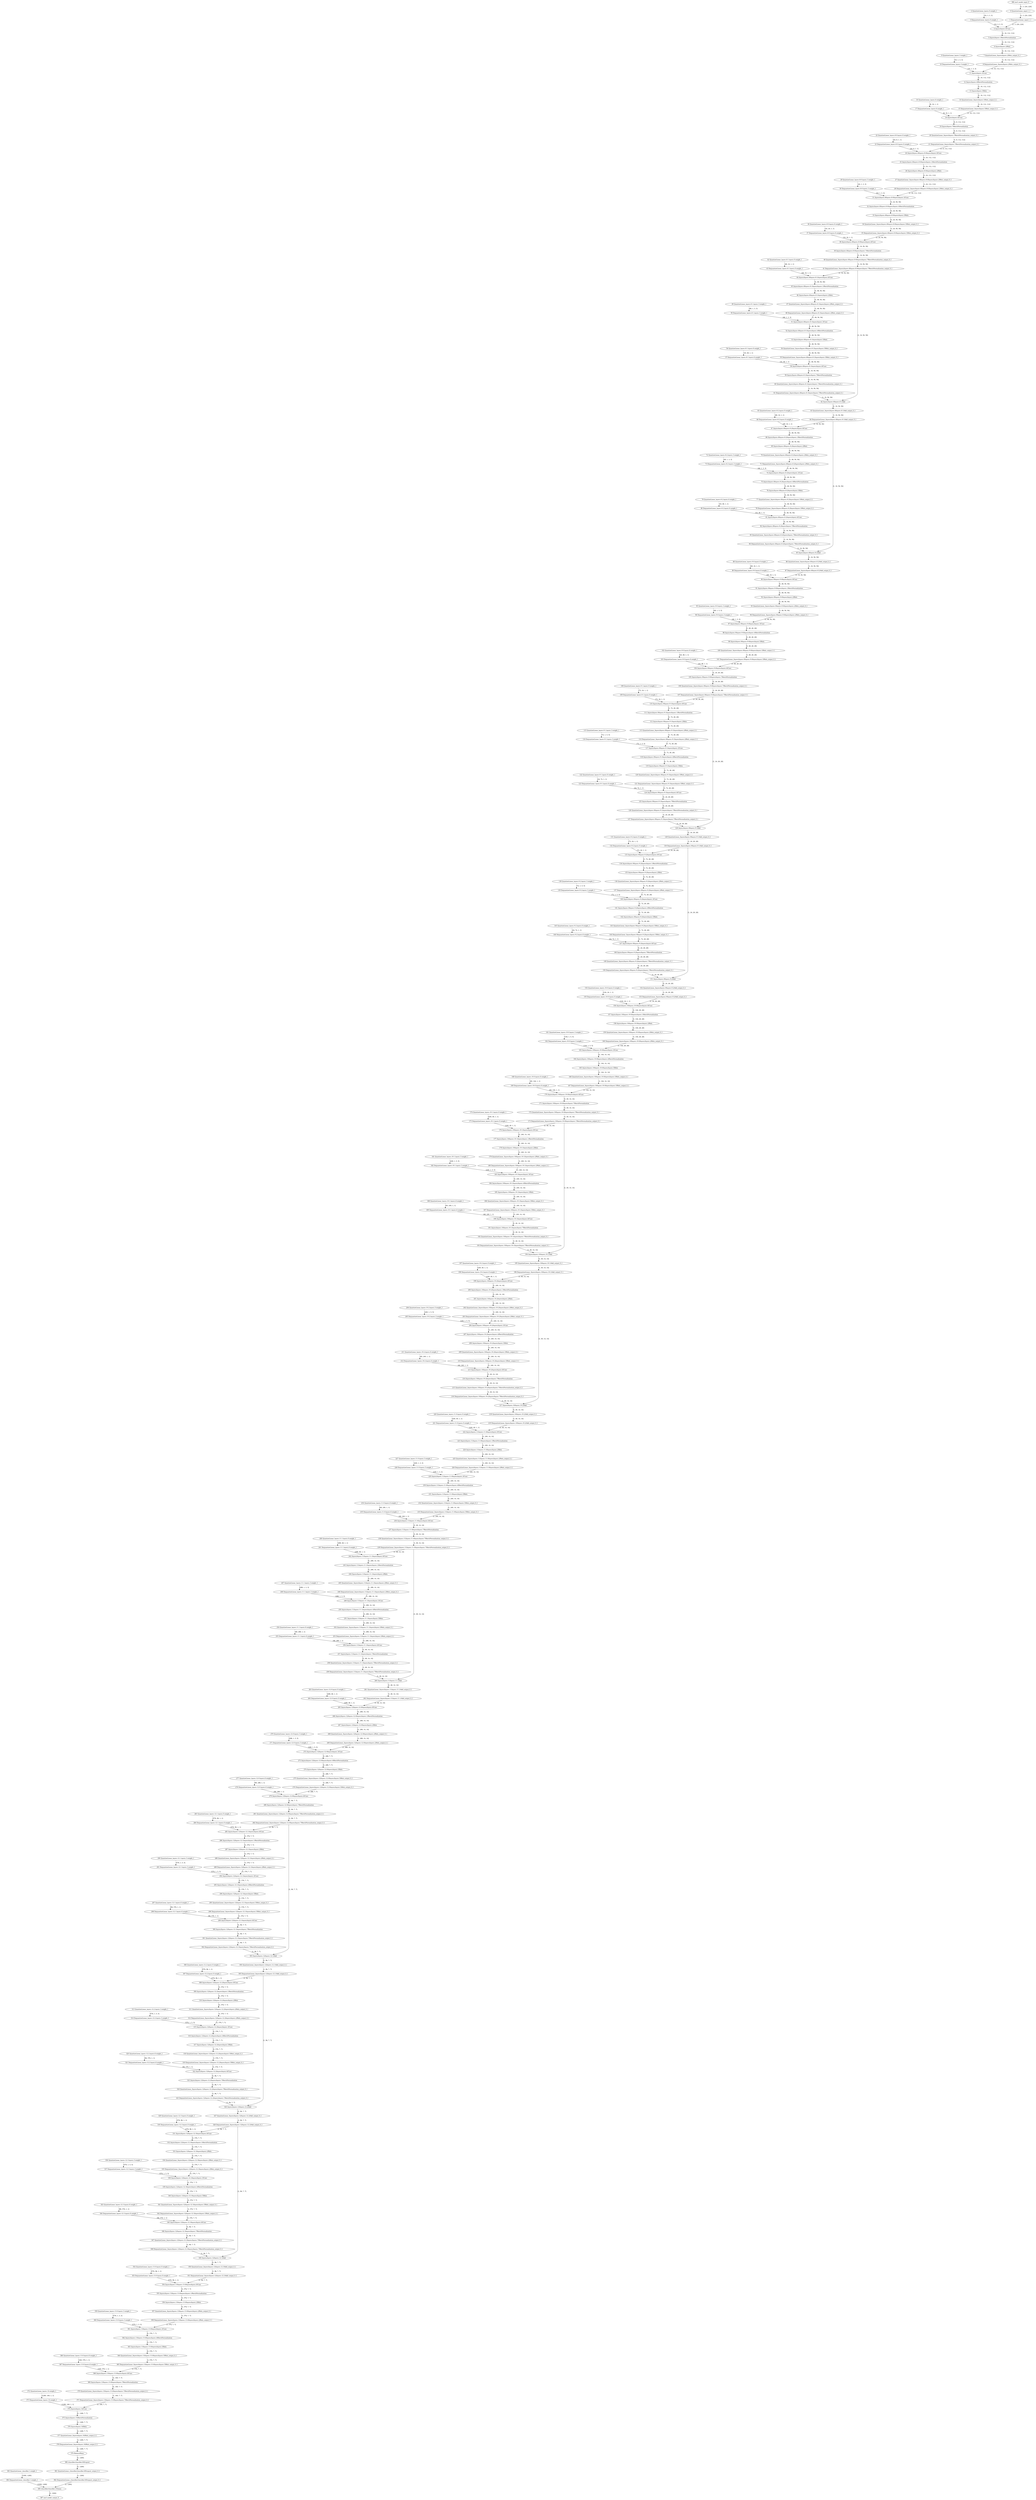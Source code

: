 strict digraph  {
"0 QuantizeLinear_input.1_1" [id=0, type=QuantizeLinear];
"1 DequantizeLinear_input.1_1" [id=1, type=DequantizeLinear];
"2 QuantizeLinear_layers.0.weight_1" [id=2, type=QuantizeLinear];
"3 DequantizeLinear_layers.0.weight_1" [id=3, type=DequantizeLinear];
"4 /layers/layers.0/Conv" [id=4, type=Conv];
"5 /layers/layers.1/BatchNormalization" [id=5, type=BatchNormalization];
"6 /layers/layers.2/Relu" [id=6, type=Relu];
"7 QuantizeLinear_/layers/layers.2/Relu_output_0_1" [id=7, type=QuantizeLinear];
"8 DequantizeLinear_/layers/layers.2/Relu_output_0_1" [id=8, type=DequantizeLinear];
"9 QuantizeLinear_layers.3.weight_1" [id=9, type=QuantizeLinear];
"10 DequantizeLinear_layers.3.weight_1" [id=10, type=DequantizeLinear];
"11 /layers/layers.3/Conv" [id=11, type=Conv];
"12 /layers/layers.4/BatchNormalization" [id=12, type=BatchNormalization];
"13 /layers/layers.5/Relu" [id=13, type=Relu];
"14 QuantizeLinear_/layers/layers.5/Relu_output_0_1" [id=14, type=QuantizeLinear];
"15 DequantizeLinear_/layers/layers.5/Relu_output_0_1" [id=15, type=DequantizeLinear];
"16 QuantizeLinear_layers.6.weight_1" [id=16, type=QuantizeLinear];
"17 DequantizeLinear_layers.6.weight_1" [id=17, type=DequantizeLinear];
"18 /layers/layers.6/Conv" [id=18, type=Conv];
"19 /layers/layers.7/BatchNormalization" [id=19, type=BatchNormalization];
"20 QuantizeLinear_/layers/layers.7/BatchNormalization_output_0_1" [id=20, type=QuantizeLinear];
"21 DequantizeLinear_/layers/layers.7/BatchNormalization_output_0_1" [id=21, type=DequantizeLinear];
"22 QuantizeLinear_layers.8.0.layers.0.weight_1" [id=22, type=QuantizeLinear];
"23 DequantizeLinear_layers.8.0.layers.0.weight_1" [id=23, type=DequantizeLinear];
"24 /layers/layers.8/layers.8.0/layers/layers.0/Conv" [id=24, type=Conv];
"25 /layers/layers.8/layers.8.0/layers/layers.1/BatchNormalization" [id=25, type=BatchNormalization];
"26 /layers/layers.8/layers.8.0/layers/layers.2/Relu" [id=26, type=Relu];
"27 QuantizeLinear_/layers/layers.8/layers.8.0/layers/layers.2/Relu_output_0_1" [id=27, type=QuantizeLinear];
"28 DequantizeLinear_/layers/layers.8/layers.8.0/layers/layers.2/Relu_output_0_1" [id=28, type=DequantizeLinear];
"29 QuantizeLinear_layers.8.0.layers.3.weight_1" [id=29, type=QuantizeLinear];
"30 DequantizeLinear_layers.8.0.layers.3.weight_1" [id=30, type=DequantizeLinear];
"31 /layers/layers.8/layers.8.0/layers/layers.3/Conv" [id=31, type=Conv];
"32 /layers/layers.8/layers.8.0/layers/layers.4/BatchNormalization" [id=32, type=BatchNormalization];
"33 /layers/layers.8/layers.8.0/layers/layers.5/Relu" [id=33, type=Relu];
"34 QuantizeLinear_/layers/layers.8/layers.8.0/layers/layers.5/Relu_output_0_1" [id=34, type=QuantizeLinear];
"35 DequantizeLinear_/layers/layers.8/layers.8.0/layers/layers.5/Relu_output_0_1" [id=35, type=DequantizeLinear];
"36 QuantizeLinear_layers.8.0.layers.6.weight_1" [id=36, type=QuantizeLinear];
"37 DequantizeLinear_layers.8.0.layers.6.weight_1" [id=37, type=DequantizeLinear];
"38 /layers/layers.8/layers.8.0/layers/layers.6/Conv" [id=38, type=Conv];
"39 /layers/layers.8/layers.8.0/layers/layers.7/BatchNormalization" [id=39, type=BatchNormalization];
"40 QuantizeLinear_/layers/layers.8/layers.8.0/layers/layers.7/BatchNormalization_output_0_1" [id=40, type=QuantizeLinear];
"41 DequantizeLinear_/layers/layers.8/layers.8.0/layers/layers.7/BatchNormalization_output_0_1" [id=41, type=DequantizeLinear];
"42 QuantizeLinear_layers.8.1.layers.0.weight_1" [id=42, type=QuantizeLinear];
"43 DequantizeLinear_layers.8.1.layers.0.weight_1" [id=43, type=DequantizeLinear];
"44 /layers/layers.8/layers.8.1/layers/layers.0/Conv" [id=44, type=Conv];
"45 /layers/layers.8/layers.8.1/layers/layers.1/BatchNormalization" [id=45, type=BatchNormalization];
"46 /layers/layers.8/layers.8.1/layers/layers.2/Relu" [id=46, type=Relu];
"47 QuantizeLinear_/layers/layers.8/layers.8.1/layers/layers.2/Relu_output_0_1" [id=47, type=QuantizeLinear];
"48 DequantizeLinear_/layers/layers.8/layers.8.1/layers/layers.2/Relu_output_0_1" [id=48, type=DequantizeLinear];
"49 QuantizeLinear_layers.8.1.layers.3.weight_1" [id=49, type=QuantizeLinear];
"50 DequantizeLinear_layers.8.1.layers.3.weight_1" [id=50, type=DequantizeLinear];
"51 /layers/layers.8/layers.8.1/layers/layers.3/Conv" [id=51, type=Conv];
"52 /layers/layers.8/layers.8.1/layers/layers.4/BatchNormalization" [id=52, type=BatchNormalization];
"53 /layers/layers.8/layers.8.1/layers/layers.5/Relu" [id=53, type=Relu];
"54 QuantizeLinear_/layers/layers.8/layers.8.1/layers/layers.5/Relu_output_0_1" [id=54, type=QuantizeLinear];
"55 DequantizeLinear_/layers/layers.8/layers.8.1/layers/layers.5/Relu_output_0_1" [id=55, type=DequantizeLinear];
"56 QuantizeLinear_layers.8.1.layers.6.weight_1" [id=56, type=QuantizeLinear];
"57 DequantizeLinear_layers.8.1.layers.6.weight_1" [id=57, type=DequantizeLinear];
"58 /layers/layers.8/layers.8.1/layers/layers.6/Conv" [id=58, type=Conv];
"59 /layers/layers.8/layers.8.1/layers/layers.7/BatchNormalization" [id=59, type=BatchNormalization];
"60 QuantizeLinear_/layers/layers.8/layers.8.1/layers/layers.7/BatchNormalization_output_0_1" [id=60, type=QuantizeLinear];
"61 DequantizeLinear_/layers/layers.8/layers.8.1/layers/layers.7/BatchNormalization_output_0_1" [id=61, type=DequantizeLinear];
"62 /layers/layers.8/layers.8.1/Add" [id=62, type=Add];
"63 QuantizeLinear_/layers/layers.8/layers.8.1/Add_output_0_1" [id=63, type=QuantizeLinear];
"64 DequantizeLinear_/layers/layers.8/layers.8.1/Add_output_0_1" [id=64, type=DequantizeLinear];
"65 QuantizeLinear_layers.8.2.layers.0.weight_1" [id=65, type=QuantizeLinear];
"66 DequantizeLinear_layers.8.2.layers.0.weight_1" [id=66, type=DequantizeLinear];
"67 /layers/layers.8/layers.8.2/layers/layers.0/Conv" [id=67, type=Conv];
"68 /layers/layers.8/layers.8.2/layers/layers.1/BatchNormalization" [id=68, type=BatchNormalization];
"69 /layers/layers.8/layers.8.2/layers/layers.2/Relu" [id=69, type=Relu];
"70 QuantizeLinear_/layers/layers.8/layers.8.2/layers/layers.2/Relu_output_0_1" [id=70, type=QuantizeLinear];
"71 DequantizeLinear_/layers/layers.8/layers.8.2/layers/layers.2/Relu_output_0_1" [id=71, type=DequantizeLinear];
"72 QuantizeLinear_layers.8.2.layers.3.weight_1" [id=72, type=QuantizeLinear];
"73 DequantizeLinear_layers.8.2.layers.3.weight_1" [id=73, type=DequantizeLinear];
"74 /layers/layers.8/layers.8.2/layers/layers.3/Conv" [id=74, type=Conv];
"75 /layers/layers.8/layers.8.2/layers/layers.4/BatchNormalization" [id=75, type=BatchNormalization];
"76 /layers/layers.8/layers.8.2/layers/layers.5/Relu" [id=76, type=Relu];
"77 QuantizeLinear_/layers/layers.8/layers.8.2/layers/layers.5/Relu_output_0_1" [id=77, type=QuantizeLinear];
"78 DequantizeLinear_/layers/layers.8/layers.8.2/layers/layers.5/Relu_output_0_1" [id=78, type=DequantizeLinear];
"79 QuantizeLinear_layers.8.2.layers.6.weight_1" [id=79, type=QuantizeLinear];
"80 DequantizeLinear_layers.8.2.layers.6.weight_1" [id=80, type=DequantizeLinear];
"81 /layers/layers.8/layers.8.2/layers/layers.6/Conv" [id=81, type=Conv];
"82 /layers/layers.8/layers.8.2/layers/layers.7/BatchNormalization" [id=82, type=BatchNormalization];
"83 QuantizeLinear_/layers/layers.8/layers.8.2/layers/layers.7/BatchNormalization_output_0_1" [id=83, type=QuantizeLinear];
"84 DequantizeLinear_/layers/layers.8/layers.8.2/layers/layers.7/BatchNormalization_output_0_1" [id=84, type=DequantizeLinear];
"85 /layers/layers.8/layers.8.2/Add" [id=85, type=Add];
"86 QuantizeLinear_/layers/layers.8/layers.8.2/Add_output_0_1" [id=86, type=QuantizeLinear];
"87 DequantizeLinear_/layers/layers.8/layers.8.2/Add_output_0_1" [id=87, type=DequantizeLinear];
"88 QuantizeLinear_layers.9.0.layers.0.weight_1" [id=88, type=QuantizeLinear];
"89 DequantizeLinear_layers.9.0.layers.0.weight_1" [id=89, type=DequantizeLinear];
"90 /layers/layers.9/layers.9.0/layers/layers.0/Conv" [id=90, type=Conv];
"91 /layers/layers.9/layers.9.0/layers/layers.1/BatchNormalization" [id=91, type=BatchNormalization];
"92 /layers/layers.9/layers.9.0/layers/layers.2/Relu" [id=92, type=Relu];
"93 QuantizeLinear_/layers/layers.9/layers.9.0/layers/layers.2/Relu_output_0_1" [id=93, type=QuantizeLinear];
"94 DequantizeLinear_/layers/layers.9/layers.9.0/layers/layers.2/Relu_output_0_1" [id=94, type=DequantizeLinear];
"95 QuantizeLinear_layers.9.0.layers.3.weight_1" [id=95, type=QuantizeLinear];
"96 DequantizeLinear_layers.9.0.layers.3.weight_1" [id=96, type=DequantizeLinear];
"97 /layers/layers.9/layers.9.0/layers/layers.3/Conv" [id=97, type=Conv];
"98 /layers/layers.9/layers.9.0/layers/layers.4/BatchNormalization" [id=98, type=BatchNormalization];
"99 /layers/layers.9/layers.9.0/layers/layers.5/Relu" [id=99, type=Relu];
"100 QuantizeLinear_/layers/layers.9/layers.9.0/layers/layers.5/Relu_output_0_1" [id=100, type=QuantizeLinear];
"101 DequantizeLinear_/layers/layers.9/layers.9.0/layers/layers.5/Relu_output_0_1" [id=101, type=DequantizeLinear];
"102 QuantizeLinear_layers.9.0.layers.6.weight_1" [id=102, type=QuantizeLinear];
"103 DequantizeLinear_layers.9.0.layers.6.weight_1" [id=103, type=DequantizeLinear];
"104 /layers/layers.9/layers.9.0/layers/layers.6/Conv" [id=104, type=Conv];
"105 /layers/layers.9/layers.9.0/layers/layers.7/BatchNormalization" [id=105, type=BatchNormalization];
"106 QuantizeLinear_/layers/layers.9/layers.9.0/layers/layers.7/BatchNormalization_output_0_1" [id=106, type=QuantizeLinear];
"107 DequantizeLinear_/layers/layers.9/layers.9.0/layers/layers.7/BatchNormalization_output_0_1" [id=107, type=DequantizeLinear];
"108 QuantizeLinear_layers.9.1.layers.0.weight_1" [id=108, type=QuantizeLinear];
"109 DequantizeLinear_layers.9.1.layers.0.weight_1" [id=109, type=DequantizeLinear];
"110 /layers/layers.9/layers.9.1/layers/layers.0/Conv" [id=110, type=Conv];
"111 /layers/layers.9/layers.9.1/layers/layers.1/BatchNormalization" [id=111, type=BatchNormalization];
"112 /layers/layers.9/layers.9.1/layers/layers.2/Relu" [id=112, type=Relu];
"113 QuantizeLinear_/layers/layers.9/layers.9.1/layers/layers.2/Relu_output_0_1" [id=113, type=QuantizeLinear];
"114 DequantizeLinear_/layers/layers.9/layers.9.1/layers/layers.2/Relu_output_0_1" [id=114, type=DequantizeLinear];
"115 QuantizeLinear_layers.9.1.layers.3.weight_1" [id=115, type=QuantizeLinear];
"116 DequantizeLinear_layers.9.1.layers.3.weight_1" [id=116, type=DequantizeLinear];
"117 /layers/layers.9/layers.9.1/layers/layers.3/Conv" [id=117, type=Conv];
"118 /layers/layers.9/layers.9.1/layers/layers.4/BatchNormalization" [id=118, type=BatchNormalization];
"119 /layers/layers.9/layers.9.1/layers/layers.5/Relu" [id=119, type=Relu];
"120 QuantizeLinear_/layers/layers.9/layers.9.1/layers/layers.5/Relu_output_0_1" [id=120, type=QuantizeLinear];
"121 DequantizeLinear_/layers/layers.9/layers.9.1/layers/layers.5/Relu_output_0_1" [id=121, type=DequantizeLinear];
"122 QuantizeLinear_layers.9.1.layers.6.weight_1" [id=122, type=QuantizeLinear];
"123 DequantizeLinear_layers.9.1.layers.6.weight_1" [id=123, type=DequantizeLinear];
"124 /layers/layers.9/layers.9.1/layers/layers.6/Conv" [id=124, type=Conv];
"125 /layers/layers.9/layers.9.1/layers/layers.7/BatchNormalization" [id=125, type=BatchNormalization];
"126 QuantizeLinear_/layers/layers.9/layers.9.1/layers/layers.7/BatchNormalization_output_0_1" [id=126, type=QuantizeLinear];
"127 DequantizeLinear_/layers/layers.9/layers.9.1/layers/layers.7/BatchNormalization_output_0_1" [id=127, type=DequantizeLinear];
"128 /layers/layers.9/layers.9.1/Add" [id=128, type=Add];
"129 QuantizeLinear_/layers/layers.9/layers.9.1/Add_output_0_1" [id=129, type=QuantizeLinear];
"130 DequantizeLinear_/layers/layers.9/layers.9.1/Add_output_0_1" [id=130, type=DequantizeLinear];
"131 QuantizeLinear_layers.9.2.layers.0.weight_1" [id=131, type=QuantizeLinear];
"132 DequantizeLinear_layers.9.2.layers.0.weight_1" [id=132, type=DequantizeLinear];
"133 /layers/layers.9/layers.9.2/layers/layers.0/Conv" [id=133, type=Conv];
"134 /layers/layers.9/layers.9.2/layers/layers.1/BatchNormalization" [id=134, type=BatchNormalization];
"135 /layers/layers.9/layers.9.2/layers/layers.2/Relu" [id=135, type=Relu];
"136 QuantizeLinear_/layers/layers.9/layers.9.2/layers/layers.2/Relu_output_0_1" [id=136, type=QuantizeLinear];
"137 DequantizeLinear_/layers/layers.9/layers.9.2/layers/layers.2/Relu_output_0_1" [id=137, type=DequantizeLinear];
"138 QuantizeLinear_layers.9.2.layers.3.weight_1" [id=138, type=QuantizeLinear];
"139 DequantizeLinear_layers.9.2.layers.3.weight_1" [id=139, type=DequantizeLinear];
"140 /layers/layers.9/layers.9.2/layers/layers.3/Conv" [id=140, type=Conv];
"141 /layers/layers.9/layers.9.2/layers/layers.4/BatchNormalization" [id=141, type=BatchNormalization];
"142 /layers/layers.9/layers.9.2/layers/layers.5/Relu" [id=142, type=Relu];
"143 QuantizeLinear_/layers/layers.9/layers.9.2/layers/layers.5/Relu_output_0_1" [id=143, type=QuantizeLinear];
"144 DequantizeLinear_/layers/layers.9/layers.9.2/layers/layers.5/Relu_output_0_1" [id=144, type=DequantizeLinear];
"145 QuantizeLinear_layers.9.2.layers.6.weight_1" [id=145, type=QuantizeLinear];
"146 DequantizeLinear_layers.9.2.layers.6.weight_1" [id=146, type=DequantizeLinear];
"147 /layers/layers.9/layers.9.2/layers/layers.6/Conv" [id=147, type=Conv];
"148 /layers/layers.9/layers.9.2/layers/layers.7/BatchNormalization" [id=148, type=BatchNormalization];
"149 QuantizeLinear_/layers/layers.9/layers.9.2/layers/layers.7/BatchNormalization_output_0_1" [id=149, type=QuantizeLinear];
"150 DequantizeLinear_/layers/layers.9/layers.9.2/layers/layers.7/BatchNormalization_output_0_1" [id=150, type=DequantizeLinear];
"151 /layers/layers.9/layers.9.2/Add" [id=151, type=Add];
"152 QuantizeLinear_/layers/layers.9/layers.9.2/Add_output_0_1" [id=152, type=QuantizeLinear];
"153 DequantizeLinear_/layers/layers.9/layers.9.2/Add_output_0_1" [id=153, type=DequantizeLinear];
"154 QuantizeLinear_layers.10.0.layers.0.weight_1" [id=154, type=QuantizeLinear];
"155 DequantizeLinear_layers.10.0.layers.0.weight_1" [id=155, type=DequantizeLinear];
"156 /layers/layers.10/layers.10.0/layers/layers.0/Conv" [id=156, type=Conv];
"157 /layers/layers.10/layers.10.0/layers/layers.1/BatchNormalization" [id=157, type=BatchNormalization];
"158 /layers/layers.10/layers.10.0/layers/layers.2/Relu" [id=158, type=Relu];
"159 QuantizeLinear_/layers/layers.10/layers.10.0/layers/layers.2/Relu_output_0_1" [id=159, type=QuantizeLinear];
"160 DequantizeLinear_/layers/layers.10/layers.10.0/layers/layers.2/Relu_output_0_1" [id=160, type=DequantizeLinear];
"161 QuantizeLinear_layers.10.0.layers.3.weight_1" [id=161, type=QuantizeLinear];
"162 DequantizeLinear_layers.10.0.layers.3.weight_1" [id=162, type=DequantizeLinear];
"163 /layers/layers.10/layers.10.0/layers/layers.3/Conv" [id=163, type=Conv];
"164 /layers/layers.10/layers.10.0/layers/layers.4/BatchNormalization" [id=164, type=BatchNormalization];
"165 /layers/layers.10/layers.10.0/layers/layers.5/Relu" [id=165, type=Relu];
"166 QuantizeLinear_/layers/layers.10/layers.10.0/layers/layers.5/Relu_output_0_1" [id=166, type=QuantizeLinear];
"167 DequantizeLinear_/layers/layers.10/layers.10.0/layers/layers.5/Relu_output_0_1" [id=167, type=DequantizeLinear];
"168 QuantizeLinear_layers.10.0.layers.6.weight_1" [id=168, type=QuantizeLinear];
"169 DequantizeLinear_layers.10.0.layers.6.weight_1" [id=169, type=DequantizeLinear];
"170 /layers/layers.10/layers.10.0/layers/layers.6/Conv" [id=170, type=Conv];
"171 /layers/layers.10/layers.10.0/layers/layers.7/BatchNormalization" [id=171, type=BatchNormalization];
"172 QuantizeLinear_/layers/layers.10/layers.10.0/layers/layers.7/BatchNormalization_output_0_1" [id=172, type=QuantizeLinear];
"173 DequantizeLinear_/layers/layers.10/layers.10.0/layers/layers.7/BatchNormalization_output_0_1" [id=173, type=DequantizeLinear];
"174 QuantizeLinear_layers.10.1.layers.0.weight_1" [id=174, type=QuantizeLinear];
"175 DequantizeLinear_layers.10.1.layers.0.weight_1" [id=175, type=DequantizeLinear];
"176 /layers/layers.10/layers.10.1/layers/layers.0/Conv" [id=176, type=Conv];
"177 /layers/layers.10/layers.10.1/layers/layers.1/BatchNormalization" [id=177, type=BatchNormalization];
"178 /layers/layers.10/layers.10.1/layers/layers.2/Relu" [id=178, type=Relu];
"179 QuantizeLinear_/layers/layers.10/layers.10.1/layers/layers.2/Relu_output_0_1" [id=179, type=QuantizeLinear];
"180 DequantizeLinear_/layers/layers.10/layers.10.1/layers/layers.2/Relu_output_0_1" [id=180, type=DequantizeLinear];
"181 QuantizeLinear_layers.10.1.layers.3.weight_1" [id=181, type=QuantizeLinear];
"182 DequantizeLinear_layers.10.1.layers.3.weight_1" [id=182, type=DequantizeLinear];
"183 /layers/layers.10/layers.10.1/layers/layers.3/Conv" [id=183, type=Conv];
"184 /layers/layers.10/layers.10.1/layers/layers.4/BatchNormalization" [id=184, type=BatchNormalization];
"185 /layers/layers.10/layers.10.1/layers/layers.5/Relu" [id=185, type=Relu];
"186 QuantizeLinear_/layers/layers.10/layers.10.1/layers/layers.5/Relu_output_0_1" [id=186, type=QuantizeLinear];
"187 DequantizeLinear_/layers/layers.10/layers.10.1/layers/layers.5/Relu_output_0_1" [id=187, type=DequantizeLinear];
"188 QuantizeLinear_layers.10.1.layers.6.weight_1" [id=188, type=QuantizeLinear];
"189 DequantizeLinear_layers.10.1.layers.6.weight_1" [id=189, type=DequantizeLinear];
"190 /layers/layers.10/layers.10.1/layers/layers.6/Conv" [id=190, type=Conv];
"191 /layers/layers.10/layers.10.1/layers/layers.7/BatchNormalization" [id=191, type=BatchNormalization];
"192 QuantizeLinear_/layers/layers.10/layers.10.1/layers/layers.7/BatchNormalization_output_0_1" [id=192, type=QuantizeLinear];
"193 DequantizeLinear_/layers/layers.10/layers.10.1/layers/layers.7/BatchNormalization_output_0_1" [id=193, type=DequantizeLinear];
"194 /layers/layers.10/layers.10.1/Add" [id=194, type=Add];
"195 QuantizeLinear_/layers/layers.10/layers.10.1/Add_output_0_1" [id=195, type=QuantizeLinear];
"196 DequantizeLinear_/layers/layers.10/layers.10.1/Add_output_0_1" [id=196, type=DequantizeLinear];
"197 QuantizeLinear_layers.10.2.layers.0.weight_1" [id=197, type=QuantizeLinear];
"198 DequantizeLinear_layers.10.2.layers.0.weight_1" [id=198, type=DequantizeLinear];
"199 /layers/layers.10/layers.10.2/layers/layers.0/Conv" [id=199, type=Conv];
"200 /layers/layers.10/layers.10.2/layers/layers.1/BatchNormalization" [id=200, type=BatchNormalization];
"201 /layers/layers.10/layers.10.2/layers/layers.2/Relu" [id=201, type=Relu];
"202 QuantizeLinear_/layers/layers.10/layers.10.2/layers/layers.2/Relu_output_0_1" [id=202, type=QuantizeLinear];
"203 DequantizeLinear_/layers/layers.10/layers.10.2/layers/layers.2/Relu_output_0_1" [id=203, type=DequantizeLinear];
"204 QuantizeLinear_layers.10.2.layers.3.weight_1" [id=204, type=QuantizeLinear];
"205 DequantizeLinear_layers.10.2.layers.3.weight_1" [id=205, type=DequantizeLinear];
"206 /layers/layers.10/layers.10.2/layers/layers.3/Conv" [id=206, type=Conv];
"207 /layers/layers.10/layers.10.2/layers/layers.4/BatchNormalization" [id=207, type=BatchNormalization];
"208 /layers/layers.10/layers.10.2/layers/layers.5/Relu" [id=208, type=Relu];
"209 QuantizeLinear_/layers/layers.10/layers.10.2/layers/layers.5/Relu_output_0_1" [id=209, type=QuantizeLinear];
"210 DequantizeLinear_/layers/layers.10/layers.10.2/layers/layers.5/Relu_output_0_1" [id=210, type=DequantizeLinear];
"211 QuantizeLinear_layers.10.2.layers.6.weight_1" [id=211, type=QuantizeLinear];
"212 DequantizeLinear_layers.10.2.layers.6.weight_1" [id=212, type=DequantizeLinear];
"213 /layers/layers.10/layers.10.2/layers/layers.6/Conv" [id=213, type=Conv];
"214 /layers/layers.10/layers.10.2/layers/layers.7/BatchNormalization" [id=214, type=BatchNormalization];
"215 QuantizeLinear_/layers/layers.10/layers.10.2/layers/layers.7/BatchNormalization_output_0_1" [id=215, type=QuantizeLinear];
"216 DequantizeLinear_/layers/layers.10/layers.10.2/layers/layers.7/BatchNormalization_output_0_1" [id=216, type=DequantizeLinear];
"217 /layers/layers.10/layers.10.2/Add" [id=217, type=Add];
"218 QuantizeLinear_/layers/layers.10/layers.10.2/Add_output_0_1" [id=218, type=QuantizeLinear];
"219 DequantizeLinear_/layers/layers.10/layers.10.2/Add_output_0_1" [id=219, type=DequantizeLinear];
"220 QuantizeLinear_layers.11.0.layers.0.weight_1" [id=220, type=QuantizeLinear];
"221 DequantizeLinear_layers.11.0.layers.0.weight_1" [id=221, type=DequantizeLinear];
"222 /layers/layers.11/layers.11.0/layers/layers.0/Conv" [id=222, type=Conv];
"223 /layers/layers.11/layers.11.0/layers/layers.1/BatchNormalization" [id=223, type=BatchNormalization];
"224 /layers/layers.11/layers.11.0/layers/layers.2/Relu" [id=224, type=Relu];
"225 QuantizeLinear_/layers/layers.11/layers.11.0/layers/layers.2/Relu_output_0_1" [id=225, type=QuantizeLinear];
"226 DequantizeLinear_/layers/layers.11/layers.11.0/layers/layers.2/Relu_output_0_1" [id=226, type=DequantizeLinear];
"227 QuantizeLinear_layers.11.0.layers.3.weight_1" [id=227, type=QuantizeLinear];
"228 DequantizeLinear_layers.11.0.layers.3.weight_1" [id=228, type=DequantizeLinear];
"229 /layers/layers.11/layers.11.0/layers/layers.3/Conv" [id=229, type=Conv];
"230 /layers/layers.11/layers.11.0/layers/layers.4/BatchNormalization" [id=230, type=BatchNormalization];
"231 /layers/layers.11/layers.11.0/layers/layers.5/Relu" [id=231, type=Relu];
"232 QuantizeLinear_/layers/layers.11/layers.11.0/layers/layers.5/Relu_output_0_1" [id=232, type=QuantizeLinear];
"233 DequantizeLinear_/layers/layers.11/layers.11.0/layers/layers.5/Relu_output_0_1" [id=233, type=DequantizeLinear];
"234 QuantizeLinear_layers.11.0.layers.6.weight_1" [id=234, type=QuantizeLinear];
"235 DequantizeLinear_layers.11.0.layers.6.weight_1" [id=235, type=DequantizeLinear];
"236 /layers/layers.11/layers.11.0/layers/layers.6/Conv" [id=236, type=Conv];
"237 /layers/layers.11/layers.11.0/layers/layers.7/BatchNormalization" [id=237, type=BatchNormalization];
"238 QuantizeLinear_/layers/layers.11/layers.11.0/layers/layers.7/BatchNormalization_output_0_1" [id=238, type=QuantizeLinear];
"239 DequantizeLinear_/layers/layers.11/layers.11.0/layers/layers.7/BatchNormalization_output_0_1" [id=239, type=DequantizeLinear];
"240 QuantizeLinear_layers.11.1.layers.0.weight_1" [id=240, type=QuantizeLinear];
"241 DequantizeLinear_layers.11.1.layers.0.weight_1" [id=241, type=DequantizeLinear];
"242 /layers/layers.11/layers.11.1/layers/layers.0/Conv" [id=242, type=Conv];
"243 /layers/layers.11/layers.11.1/layers/layers.1/BatchNormalization" [id=243, type=BatchNormalization];
"244 /layers/layers.11/layers.11.1/layers/layers.2/Relu" [id=244, type=Relu];
"245 QuantizeLinear_/layers/layers.11/layers.11.1/layers/layers.2/Relu_output_0_1" [id=245, type=QuantizeLinear];
"246 DequantizeLinear_/layers/layers.11/layers.11.1/layers/layers.2/Relu_output_0_1" [id=246, type=DequantizeLinear];
"247 QuantizeLinear_layers.11.1.layers.3.weight_1" [id=247, type=QuantizeLinear];
"248 DequantizeLinear_layers.11.1.layers.3.weight_1" [id=248, type=DequantizeLinear];
"249 /layers/layers.11/layers.11.1/layers/layers.3/Conv" [id=249, type=Conv];
"250 /layers/layers.11/layers.11.1/layers/layers.4/BatchNormalization" [id=250, type=BatchNormalization];
"251 /layers/layers.11/layers.11.1/layers/layers.5/Relu" [id=251, type=Relu];
"252 QuantizeLinear_/layers/layers.11/layers.11.1/layers/layers.5/Relu_output_0_1" [id=252, type=QuantizeLinear];
"253 DequantizeLinear_/layers/layers.11/layers.11.1/layers/layers.5/Relu_output_0_1" [id=253, type=DequantizeLinear];
"254 QuantizeLinear_layers.11.1.layers.6.weight_1" [id=254, type=QuantizeLinear];
"255 DequantizeLinear_layers.11.1.layers.6.weight_1" [id=255, type=DequantizeLinear];
"256 /layers/layers.11/layers.11.1/layers/layers.6/Conv" [id=256, type=Conv];
"257 /layers/layers.11/layers.11.1/layers/layers.7/BatchNormalization" [id=257, type=BatchNormalization];
"258 QuantizeLinear_/layers/layers.11/layers.11.1/layers/layers.7/BatchNormalization_output_0_1" [id=258, type=QuantizeLinear];
"259 DequantizeLinear_/layers/layers.11/layers.11.1/layers/layers.7/BatchNormalization_output_0_1" [id=259, type=DequantizeLinear];
"260 /layers/layers.11/layers.11.1/Add" [id=260, type=Add];
"261 QuantizeLinear_/layers/layers.11/layers.11.1/Add_output_0_1" [id=261, type=QuantizeLinear];
"262 DequantizeLinear_/layers/layers.11/layers.11.1/Add_output_0_1" [id=262, type=DequantizeLinear];
"263 QuantizeLinear_layers.12.0.layers.0.weight_1" [id=263, type=QuantizeLinear];
"264 DequantizeLinear_layers.12.0.layers.0.weight_1" [id=264, type=DequantizeLinear];
"265 /layers/layers.12/layers.12.0/layers/layers.0/Conv" [id=265, type=Conv];
"266 /layers/layers.12/layers.12.0/layers/layers.1/BatchNormalization" [id=266, type=BatchNormalization];
"267 /layers/layers.12/layers.12.0/layers/layers.2/Relu" [id=267, type=Relu];
"268 QuantizeLinear_/layers/layers.12/layers.12.0/layers/layers.2/Relu_output_0_1" [id=268, type=QuantizeLinear];
"269 DequantizeLinear_/layers/layers.12/layers.12.0/layers/layers.2/Relu_output_0_1" [id=269, type=DequantizeLinear];
"270 QuantizeLinear_layers.12.0.layers.3.weight_1" [id=270, type=QuantizeLinear];
"271 DequantizeLinear_layers.12.0.layers.3.weight_1" [id=271, type=DequantizeLinear];
"272 /layers/layers.12/layers.12.0/layers/layers.3/Conv" [id=272, type=Conv];
"273 /layers/layers.12/layers.12.0/layers/layers.4/BatchNormalization" [id=273, type=BatchNormalization];
"274 /layers/layers.12/layers.12.0/layers/layers.5/Relu" [id=274, type=Relu];
"275 QuantizeLinear_/layers/layers.12/layers.12.0/layers/layers.5/Relu_output_0_1" [id=275, type=QuantizeLinear];
"276 DequantizeLinear_/layers/layers.12/layers.12.0/layers/layers.5/Relu_output_0_1" [id=276, type=DequantizeLinear];
"277 QuantizeLinear_layers.12.0.layers.6.weight_1" [id=277, type=QuantizeLinear];
"278 DequantizeLinear_layers.12.0.layers.6.weight_1" [id=278, type=DequantizeLinear];
"279 /layers/layers.12/layers.12.0/layers/layers.6/Conv" [id=279, type=Conv];
"280 /layers/layers.12/layers.12.0/layers/layers.7/BatchNormalization" [id=280, type=BatchNormalization];
"281 QuantizeLinear_/layers/layers.12/layers.12.0/layers/layers.7/BatchNormalization_output_0_1" [id=281, type=QuantizeLinear];
"282 DequantizeLinear_/layers/layers.12/layers.12.0/layers/layers.7/BatchNormalization_output_0_1" [id=282, type=DequantizeLinear];
"283 QuantizeLinear_layers.12.1.layers.0.weight_1" [id=283, type=QuantizeLinear];
"284 DequantizeLinear_layers.12.1.layers.0.weight_1" [id=284, type=DequantizeLinear];
"285 /layers/layers.12/layers.12.1/layers/layers.0/Conv" [id=285, type=Conv];
"286 /layers/layers.12/layers.12.1/layers/layers.1/BatchNormalization" [id=286, type=BatchNormalization];
"287 /layers/layers.12/layers.12.1/layers/layers.2/Relu" [id=287, type=Relu];
"288 QuantizeLinear_/layers/layers.12/layers.12.1/layers/layers.2/Relu_output_0_1" [id=288, type=QuantizeLinear];
"289 DequantizeLinear_/layers/layers.12/layers.12.1/layers/layers.2/Relu_output_0_1" [id=289, type=DequantizeLinear];
"290 QuantizeLinear_layers.12.1.layers.3.weight_1" [id=290, type=QuantizeLinear];
"291 DequantizeLinear_layers.12.1.layers.3.weight_1" [id=291, type=DequantizeLinear];
"292 /layers/layers.12/layers.12.1/layers/layers.3/Conv" [id=292, type=Conv];
"293 /layers/layers.12/layers.12.1/layers/layers.4/BatchNormalization" [id=293, type=BatchNormalization];
"294 /layers/layers.12/layers.12.1/layers/layers.5/Relu" [id=294, type=Relu];
"295 QuantizeLinear_/layers/layers.12/layers.12.1/layers/layers.5/Relu_output_0_1" [id=295, type=QuantizeLinear];
"296 DequantizeLinear_/layers/layers.12/layers.12.1/layers/layers.5/Relu_output_0_1" [id=296, type=DequantizeLinear];
"297 QuantizeLinear_layers.12.1.layers.6.weight_1" [id=297, type=QuantizeLinear];
"298 DequantizeLinear_layers.12.1.layers.6.weight_1" [id=298, type=DequantizeLinear];
"299 /layers/layers.12/layers.12.1/layers/layers.6/Conv" [id=299, type=Conv];
"300 /layers/layers.12/layers.12.1/layers/layers.7/BatchNormalization" [id=300, type=BatchNormalization];
"301 QuantizeLinear_/layers/layers.12/layers.12.1/layers/layers.7/BatchNormalization_output_0_1" [id=301, type=QuantizeLinear];
"302 DequantizeLinear_/layers/layers.12/layers.12.1/layers/layers.7/BatchNormalization_output_0_1" [id=302, type=DequantizeLinear];
"303 /layers/layers.12/layers.12.1/Add" [id=303, type=Add];
"304 QuantizeLinear_/layers/layers.12/layers.12.1/Add_output_0_1" [id=304, type=QuantizeLinear];
"305 DequantizeLinear_/layers/layers.12/layers.12.1/Add_output_0_1" [id=305, type=DequantizeLinear];
"306 QuantizeLinear_layers.12.2.layers.0.weight_1" [id=306, type=QuantizeLinear];
"307 DequantizeLinear_layers.12.2.layers.0.weight_1" [id=307, type=DequantizeLinear];
"308 /layers/layers.12/layers.12.2/layers/layers.0/Conv" [id=308, type=Conv];
"309 /layers/layers.12/layers.12.2/layers/layers.1/BatchNormalization" [id=309, type=BatchNormalization];
"310 /layers/layers.12/layers.12.2/layers/layers.2/Relu" [id=310, type=Relu];
"311 QuantizeLinear_/layers/layers.12/layers.12.2/layers/layers.2/Relu_output_0_1" [id=311, type=QuantizeLinear];
"312 DequantizeLinear_/layers/layers.12/layers.12.2/layers/layers.2/Relu_output_0_1" [id=312, type=DequantizeLinear];
"313 QuantizeLinear_layers.12.2.layers.3.weight_1" [id=313, type=QuantizeLinear];
"314 DequantizeLinear_layers.12.2.layers.3.weight_1" [id=314, type=DequantizeLinear];
"315 /layers/layers.12/layers.12.2/layers/layers.3/Conv" [id=315, type=Conv];
"316 /layers/layers.12/layers.12.2/layers/layers.4/BatchNormalization" [id=316, type=BatchNormalization];
"317 /layers/layers.12/layers.12.2/layers/layers.5/Relu" [id=317, type=Relu];
"318 QuantizeLinear_/layers/layers.12/layers.12.2/layers/layers.5/Relu_output_0_1" [id=318, type=QuantizeLinear];
"319 DequantizeLinear_/layers/layers.12/layers.12.2/layers/layers.5/Relu_output_0_1" [id=319, type=DequantizeLinear];
"320 QuantizeLinear_layers.12.2.layers.6.weight_1" [id=320, type=QuantizeLinear];
"321 DequantizeLinear_layers.12.2.layers.6.weight_1" [id=321, type=DequantizeLinear];
"322 /layers/layers.12/layers.12.2/layers/layers.6/Conv" [id=322, type=Conv];
"323 /layers/layers.12/layers.12.2/layers/layers.7/BatchNormalization" [id=323, type=BatchNormalization];
"324 QuantizeLinear_/layers/layers.12/layers.12.2/layers/layers.7/BatchNormalization_output_0_1" [id=324, type=QuantizeLinear];
"325 DequantizeLinear_/layers/layers.12/layers.12.2/layers/layers.7/BatchNormalization_output_0_1" [id=325, type=DequantizeLinear];
"326 /layers/layers.12/layers.12.2/Add" [id=326, type=Add];
"327 QuantizeLinear_/layers/layers.12/layers.12.2/Add_output_0_1" [id=327, type=QuantizeLinear];
"328 DequantizeLinear_/layers/layers.12/layers.12.2/Add_output_0_1" [id=328, type=DequantizeLinear];
"329 QuantizeLinear_layers.12.3.layers.0.weight_1" [id=329, type=QuantizeLinear];
"330 DequantizeLinear_layers.12.3.layers.0.weight_1" [id=330, type=DequantizeLinear];
"331 /layers/layers.12/layers.12.3/layers/layers.0/Conv" [id=331, type=Conv];
"332 /layers/layers.12/layers.12.3/layers/layers.1/BatchNormalization" [id=332, type=BatchNormalization];
"333 /layers/layers.12/layers.12.3/layers/layers.2/Relu" [id=333, type=Relu];
"334 QuantizeLinear_/layers/layers.12/layers.12.3/layers/layers.2/Relu_output_0_1" [id=334, type=QuantizeLinear];
"335 DequantizeLinear_/layers/layers.12/layers.12.3/layers/layers.2/Relu_output_0_1" [id=335, type=DequantizeLinear];
"336 QuantizeLinear_layers.12.3.layers.3.weight_1" [id=336, type=QuantizeLinear];
"337 DequantizeLinear_layers.12.3.layers.3.weight_1" [id=337, type=DequantizeLinear];
"338 /layers/layers.12/layers.12.3/layers/layers.3/Conv" [id=338, type=Conv];
"339 /layers/layers.12/layers.12.3/layers/layers.4/BatchNormalization" [id=339, type=BatchNormalization];
"340 /layers/layers.12/layers.12.3/layers/layers.5/Relu" [id=340, type=Relu];
"341 QuantizeLinear_/layers/layers.12/layers.12.3/layers/layers.5/Relu_output_0_1" [id=341, type=QuantizeLinear];
"342 DequantizeLinear_/layers/layers.12/layers.12.3/layers/layers.5/Relu_output_0_1" [id=342, type=DequantizeLinear];
"343 QuantizeLinear_layers.12.3.layers.6.weight_1" [id=343, type=QuantizeLinear];
"344 DequantizeLinear_layers.12.3.layers.6.weight_1" [id=344, type=DequantizeLinear];
"345 /layers/layers.12/layers.12.3/layers/layers.6/Conv" [id=345, type=Conv];
"346 /layers/layers.12/layers.12.3/layers/layers.7/BatchNormalization" [id=346, type=BatchNormalization];
"347 QuantizeLinear_/layers/layers.12/layers.12.3/layers/layers.7/BatchNormalization_output_0_1" [id=347, type=QuantizeLinear];
"348 DequantizeLinear_/layers/layers.12/layers.12.3/layers/layers.7/BatchNormalization_output_0_1" [id=348, type=DequantizeLinear];
"349 /layers/layers.12/layers.12.3/Add" [id=349, type=Add];
"350 QuantizeLinear_/layers/layers.12/layers.12.3/Add_output_0_1" [id=350, type=QuantizeLinear];
"351 DequantizeLinear_/layers/layers.12/layers.12.3/Add_output_0_1" [id=351, type=DequantizeLinear];
"352 QuantizeLinear_layers.13.0.layers.0.weight_1" [id=352, type=QuantizeLinear];
"353 DequantizeLinear_layers.13.0.layers.0.weight_1" [id=353, type=DequantizeLinear];
"354 /layers/layers.13/layers.13.0/layers/layers.0/Conv" [id=354, type=Conv];
"355 /layers/layers.13/layers.13.0/layers/layers.1/BatchNormalization" [id=355, type=BatchNormalization];
"356 /layers/layers.13/layers.13.0/layers/layers.2/Relu" [id=356, type=Relu];
"357 QuantizeLinear_/layers/layers.13/layers.13.0/layers/layers.2/Relu_output_0_1" [id=357, type=QuantizeLinear];
"358 DequantizeLinear_/layers/layers.13/layers.13.0/layers/layers.2/Relu_output_0_1" [id=358, type=DequantizeLinear];
"359 QuantizeLinear_layers.13.0.layers.3.weight_1" [id=359, type=QuantizeLinear];
"360 DequantizeLinear_layers.13.0.layers.3.weight_1" [id=360, type=DequantizeLinear];
"361 /layers/layers.13/layers.13.0/layers/layers.3/Conv" [id=361, type=Conv];
"362 /layers/layers.13/layers.13.0/layers/layers.4/BatchNormalization" [id=362, type=BatchNormalization];
"363 /layers/layers.13/layers.13.0/layers/layers.5/Relu" [id=363, type=Relu];
"364 QuantizeLinear_/layers/layers.13/layers.13.0/layers/layers.5/Relu_output_0_1" [id=364, type=QuantizeLinear];
"365 DequantizeLinear_/layers/layers.13/layers.13.0/layers/layers.5/Relu_output_0_1" [id=365, type=DequantizeLinear];
"366 QuantizeLinear_layers.13.0.layers.6.weight_1" [id=366, type=QuantizeLinear];
"367 DequantizeLinear_layers.13.0.layers.6.weight_1" [id=367, type=DequantizeLinear];
"368 /layers/layers.13/layers.13.0/layers/layers.6/Conv" [id=368, type=Conv];
"369 /layers/layers.13/layers.13.0/layers/layers.7/BatchNormalization" [id=369, type=BatchNormalization];
"370 QuantizeLinear_/layers/layers.13/layers.13.0/layers/layers.7/BatchNormalization_output_0_1" [id=370, type=QuantizeLinear];
"371 DequantizeLinear_/layers/layers.13/layers.13.0/layers/layers.7/BatchNormalization_output_0_1" [id=371, type=DequantizeLinear];
"372 QuantizeLinear_layers.14.weight_1" [id=372, type=QuantizeLinear];
"373 DequantizeLinear_layers.14.weight_1" [id=373, type=DequantizeLinear];
"374 /layers/layers.14/Conv" [id=374, type=Conv];
"375 /layers/layers.15/BatchNormalization" [id=375, type=BatchNormalization];
"376 /layers/layers.16/Relu" [id=376, type=Relu];
"377 QuantizeLinear_/layers/layers.16/Relu_output_0_1" [id=377, type=QuantizeLinear];
"378 DequantizeLinear_/layers/layers.16/Relu_output_0_1" [id=378, type=DequantizeLinear];
"379 /ReduceMean" [id=379, type=ReduceMean];
"380 /classifier/classifier.0/Dropout" [id=380, type=Dropout];
"381 QuantizeLinear_/classifier/classifier.0/Dropout_output_0_1" [id=381, type=QuantizeLinear];
"382 DequantizeLinear_/classifier/classifier.0/Dropout_output_0_1" [id=382, type=DequantizeLinear];
"383 QuantizeLinear_classifier.1.weight_1" [id=383, type=QuantizeLinear];
"384 DequantizeLinear_classifier.1.weight_1" [id=384, type=DequantizeLinear];
"385 /classifier/classifier.1/Gemm" [id=385, type=Gemm];
"386 nncf_model_input_0" [id=386, type=nncf_model_input];
"387 nncf_model_output_0" [id=387, type=nncf_model_output];
"0 QuantizeLinear_input.1_1" -> "1 DequantizeLinear_input.1_1"  [label="[1, 3, 224, 224]", style=dashed];
"1 DequantizeLinear_input.1_1" -> "4 /layers/layers.0/Conv"  [label="[1, 3, 224, 224]", style=solid];
"2 QuantizeLinear_layers.0.weight_1" -> "3 DequantizeLinear_layers.0.weight_1"  [label="[16, 3, 3, 3]", style=dashed];
"3 DequantizeLinear_layers.0.weight_1" -> "4 /layers/layers.0/Conv"  [label="[16, 3, 3, 3]", style=solid];
"4 /layers/layers.0/Conv" -> "5 /layers/layers.1/BatchNormalization"  [label="[1, 16, 112, 112]", style=solid];
"5 /layers/layers.1/BatchNormalization" -> "6 /layers/layers.2/Relu"  [label="[1, 16, 112, 112]", style=solid];
"6 /layers/layers.2/Relu" -> "7 QuantizeLinear_/layers/layers.2/Relu_output_0_1"  [label="[1, 16, 112, 112]", style=solid];
"7 QuantizeLinear_/layers/layers.2/Relu_output_0_1" -> "8 DequantizeLinear_/layers/layers.2/Relu_output_0_1"  [label="[1, 16, 112, 112]", style=dashed];
"8 DequantizeLinear_/layers/layers.2/Relu_output_0_1" -> "11 /layers/layers.3/Conv"  [label="[1, 16, 112, 112]", style=solid];
"9 QuantizeLinear_layers.3.weight_1" -> "10 DequantizeLinear_layers.3.weight_1"  [label="[16, 1, 3, 3]", style=dashed];
"10 DequantizeLinear_layers.3.weight_1" -> "11 /layers/layers.3/Conv"  [label="[16, 1, 3, 3]", style=solid];
"11 /layers/layers.3/Conv" -> "12 /layers/layers.4/BatchNormalization"  [label="[1, 16, 112, 112]", style=solid];
"12 /layers/layers.4/BatchNormalization" -> "13 /layers/layers.5/Relu"  [label="[1, 16, 112, 112]", style=solid];
"13 /layers/layers.5/Relu" -> "14 QuantizeLinear_/layers/layers.5/Relu_output_0_1"  [label="[1, 16, 112, 112]", style=solid];
"14 QuantizeLinear_/layers/layers.5/Relu_output_0_1" -> "15 DequantizeLinear_/layers/layers.5/Relu_output_0_1"  [label="[1, 16, 112, 112]", style=dashed];
"15 DequantizeLinear_/layers/layers.5/Relu_output_0_1" -> "18 /layers/layers.6/Conv"  [label="[1, 16, 112, 112]", style=solid];
"16 QuantizeLinear_layers.6.weight_1" -> "17 DequantizeLinear_layers.6.weight_1"  [label="[8, 16, 1, 1]", style=dashed];
"17 DequantizeLinear_layers.6.weight_1" -> "18 /layers/layers.6/Conv"  [label="[8, 16, 1, 1]", style=solid];
"18 /layers/layers.6/Conv" -> "19 /layers/layers.7/BatchNormalization"  [label="[1, 8, 112, 112]", style=solid];
"19 /layers/layers.7/BatchNormalization" -> "20 QuantizeLinear_/layers/layers.7/BatchNormalization_output_0_1"  [label="[1, 8, 112, 112]", style=solid];
"20 QuantizeLinear_/layers/layers.7/BatchNormalization_output_0_1" -> "21 DequantizeLinear_/layers/layers.7/BatchNormalization_output_0_1"  [label="[1, 8, 112, 112]", style=dashed];
"21 DequantizeLinear_/layers/layers.7/BatchNormalization_output_0_1" -> "24 /layers/layers.8/layers.8.0/layers/layers.0/Conv"  [label="[1, 8, 112, 112]", style=solid];
"22 QuantizeLinear_layers.8.0.layers.0.weight_1" -> "23 DequantizeLinear_layers.8.0.layers.0.weight_1"  [label="[24, 8, 1, 1]", style=dashed];
"23 DequantizeLinear_layers.8.0.layers.0.weight_1" -> "24 /layers/layers.8/layers.8.0/layers/layers.0/Conv"  [label="[24, 8, 1, 1]", style=solid];
"24 /layers/layers.8/layers.8.0/layers/layers.0/Conv" -> "25 /layers/layers.8/layers.8.0/layers/layers.1/BatchNormalization"  [label="[1, 24, 112, 112]", style=solid];
"25 /layers/layers.8/layers.8.0/layers/layers.1/BatchNormalization" -> "26 /layers/layers.8/layers.8.0/layers/layers.2/Relu"  [label="[1, 24, 112, 112]", style=solid];
"26 /layers/layers.8/layers.8.0/layers/layers.2/Relu" -> "27 QuantizeLinear_/layers/layers.8/layers.8.0/layers/layers.2/Relu_output_0_1"  [label="[1, 24, 112, 112]", style=solid];
"27 QuantizeLinear_/layers/layers.8/layers.8.0/layers/layers.2/Relu_output_0_1" -> "28 DequantizeLinear_/layers/layers.8/layers.8.0/layers/layers.2/Relu_output_0_1"  [label="[1, 24, 112, 112]", style=dashed];
"28 DequantizeLinear_/layers/layers.8/layers.8.0/layers/layers.2/Relu_output_0_1" -> "31 /layers/layers.8/layers.8.0/layers/layers.3/Conv"  [label="[1, 24, 112, 112]", style=solid];
"29 QuantizeLinear_layers.8.0.layers.3.weight_1" -> "30 DequantizeLinear_layers.8.0.layers.3.weight_1"  [label="[24, 1, 3, 3]", style=dashed];
"30 DequantizeLinear_layers.8.0.layers.3.weight_1" -> "31 /layers/layers.8/layers.8.0/layers/layers.3/Conv"  [label="[24, 1, 3, 3]", style=solid];
"31 /layers/layers.8/layers.8.0/layers/layers.3/Conv" -> "32 /layers/layers.8/layers.8.0/layers/layers.4/BatchNormalization"  [label="[1, 24, 56, 56]", style=solid];
"32 /layers/layers.8/layers.8.0/layers/layers.4/BatchNormalization" -> "33 /layers/layers.8/layers.8.0/layers/layers.5/Relu"  [label="[1, 24, 56, 56]", style=solid];
"33 /layers/layers.8/layers.8.0/layers/layers.5/Relu" -> "34 QuantizeLinear_/layers/layers.8/layers.8.0/layers/layers.5/Relu_output_0_1"  [label="[1, 24, 56, 56]", style=solid];
"34 QuantizeLinear_/layers/layers.8/layers.8.0/layers/layers.5/Relu_output_0_1" -> "35 DequantizeLinear_/layers/layers.8/layers.8.0/layers/layers.5/Relu_output_0_1"  [label="[1, 24, 56, 56]", style=dashed];
"35 DequantizeLinear_/layers/layers.8/layers.8.0/layers/layers.5/Relu_output_0_1" -> "38 /layers/layers.8/layers.8.0/layers/layers.6/Conv"  [label="[1, 24, 56, 56]", style=solid];
"36 QuantizeLinear_layers.8.0.layers.6.weight_1" -> "37 DequantizeLinear_layers.8.0.layers.6.weight_1"  [label="[16, 24, 1, 1]", style=dashed];
"37 DequantizeLinear_layers.8.0.layers.6.weight_1" -> "38 /layers/layers.8/layers.8.0/layers/layers.6/Conv"  [label="[16, 24, 1, 1]", style=solid];
"38 /layers/layers.8/layers.8.0/layers/layers.6/Conv" -> "39 /layers/layers.8/layers.8.0/layers/layers.7/BatchNormalization"  [label="[1, 16, 56, 56]", style=solid];
"39 /layers/layers.8/layers.8.0/layers/layers.7/BatchNormalization" -> "40 QuantizeLinear_/layers/layers.8/layers.8.0/layers/layers.7/BatchNormalization_output_0_1"  [label="[1, 16, 56, 56]", style=solid];
"40 QuantizeLinear_/layers/layers.8/layers.8.0/layers/layers.7/BatchNormalization_output_0_1" -> "41 DequantizeLinear_/layers/layers.8/layers.8.0/layers/layers.7/BatchNormalization_output_0_1"  [label="[1, 16, 56, 56]", style=dashed];
"41 DequantizeLinear_/layers/layers.8/layers.8.0/layers/layers.7/BatchNormalization_output_0_1" -> "44 /layers/layers.8/layers.8.1/layers/layers.0/Conv"  [label="[1, 16, 56, 56]", style=solid];
"41 DequantizeLinear_/layers/layers.8/layers.8.0/layers/layers.7/BatchNormalization_output_0_1" -> "62 /layers/layers.8/layers.8.1/Add"  [label="[1, 16, 56, 56]", style=solid];
"42 QuantizeLinear_layers.8.1.layers.0.weight_1" -> "43 DequantizeLinear_layers.8.1.layers.0.weight_1"  [label="[48, 16, 1, 1]", style=dashed];
"43 DequantizeLinear_layers.8.1.layers.0.weight_1" -> "44 /layers/layers.8/layers.8.1/layers/layers.0/Conv"  [label="[48, 16, 1, 1]", style=solid];
"44 /layers/layers.8/layers.8.1/layers/layers.0/Conv" -> "45 /layers/layers.8/layers.8.1/layers/layers.1/BatchNormalization"  [label="[1, 48, 56, 56]", style=solid];
"45 /layers/layers.8/layers.8.1/layers/layers.1/BatchNormalization" -> "46 /layers/layers.8/layers.8.1/layers/layers.2/Relu"  [label="[1, 48, 56, 56]", style=solid];
"46 /layers/layers.8/layers.8.1/layers/layers.2/Relu" -> "47 QuantizeLinear_/layers/layers.8/layers.8.1/layers/layers.2/Relu_output_0_1"  [label="[1, 48, 56, 56]", style=solid];
"47 QuantizeLinear_/layers/layers.8/layers.8.1/layers/layers.2/Relu_output_0_1" -> "48 DequantizeLinear_/layers/layers.8/layers.8.1/layers/layers.2/Relu_output_0_1"  [label="[1, 48, 56, 56]", style=dashed];
"48 DequantizeLinear_/layers/layers.8/layers.8.1/layers/layers.2/Relu_output_0_1" -> "51 /layers/layers.8/layers.8.1/layers/layers.3/Conv"  [label="[1, 48, 56, 56]", style=solid];
"49 QuantizeLinear_layers.8.1.layers.3.weight_1" -> "50 DequantizeLinear_layers.8.1.layers.3.weight_1"  [label="[48, 1, 3, 3]", style=dashed];
"50 DequantizeLinear_layers.8.1.layers.3.weight_1" -> "51 /layers/layers.8/layers.8.1/layers/layers.3/Conv"  [label="[48, 1, 3, 3]", style=solid];
"51 /layers/layers.8/layers.8.1/layers/layers.3/Conv" -> "52 /layers/layers.8/layers.8.1/layers/layers.4/BatchNormalization"  [label="[1, 48, 56, 56]", style=solid];
"52 /layers/layers.8/layers.8.1/layers/layers.4/BatchNormalization" -> "53 /layers/layers.8/layers.8.1/layers/layers.5/Relu"  [label="[1, 48, 56, 56]", style=solid];
"53 /layers/layers.8/layers.8.1/layers/layers.5/Relu" -> "54 QuantizeLinear_/layers/layers.8/layers.8.1/layers/layers.5/Relu_output_0_1"  [label="[1, 48, 56, 56]", style=solid];
"54 QuantizeLinear_/layers/layers.8/layers.8.1/layers/layers.5/Relu_output_0_1" -> "55 DequantizeLinear_/layers/layers.8/layers.8.1/layers/layers.5/Relu_output_0_1"  [label="[1, 48, 56, 56]", style=dashed];
"55 DequantizeLinear_/layers/layers.8/layers.8.1/layers/layers.5/Relu_output_0_1" -> "58 /layers/layers.8/layers.8.1/layers/layers.6/Conv"  [label="[1, 48, 56, 56]", style=solid];
"56 QuantizeLinear_layers.8.1.layers.6.weight_1" -> "57 DequantizeLinear_layers.8.1.layers.6.weight_1"  [label="[16, 48, 1, 1]", style=dashed];
"57 DequantizeLinear_layers.8.1.layers.6.weight_1" -> "58 /layers/layers.8/layers.8.1/layers/layers.6/Conv"  [label="[16, 48, 1, 1]", style=solid];
"58 /layers/layers.8/layers.8.1/layers/layers.6/Conv" -> "59 /layers/layers.8/layers.8.1/layers/layers.7/BatchNormalization"  [label="[1, 16, 56, 56]", style=solid];
"59 /layers/layers.8/layers.8.1/layers/layers.7/BatchNormalization" -> "60 QuantizeLinear_/layers/layers.8/layers.8.1/layers/layers.7/BatchNormalization_output_0_1"  [label="[1, 16, 56, 56]", style=solid];
"60 QuantizeLinear_/layers/layers.8/layers.8.1/layers/layers.7/BatchNormalization_output_0_1" -> "61 DequantizeLinear_/layers/layers.8/layers.8.1/layers/layers.7/BatchNormalization_output_0_1"  [label="[1, 16, 56, 56]", style=dashed];
"61 DequantizeLinear_/layers/layers.8/layers.8.1/layers/layers.7/BatchNormalization_output_0_1" -> "62 /layers/layers.8/layers.8.1/Add"  [label="[1, 16, 56, 56]", style=solid];
"62 /layers/layers.8/layers.8.1/Add" -> "63 QuantizeLinear_/layers/layers.8/layers.8.1/Add_output_0_1"  [label="[1, 16, 56, 56]", style=solid];
"63 QuantizeLinear_/layers/layers.8/layers.8.1/Add_output_0_1" -> "64 DequantizeLinear_/layers/layers.8/layers.8.1/Add_output_0_1"  [label="[1, 16, 56, 56]", style=dashed];
"64 DequantizeLinear_/layers/layers.8/layers.8.1/Add_output_0_1" -> "67 /layers/layers.8/layers.8.2/layers/layers.0/Conv"  [label="[1, 16, 56, 56]", style=solid];
"64 DequantizeLinear_/layers/layers.8/layers.8.1/Add_output_0_1" -> "85 /layers/layers.8/layers.8.2/Add"  [label="[1, 16, 56, 56]", style=solid];
"65 QuantizeLinear_layers.8.2.layers.0.weight_1" -> "66 DequantizeLinear_layers.8.2.layers.0.weight_1"  [label="[48, 16, 1, 1]", style=dashed];
"66 DequantizeLinear_layers.8.2.layers.0.weight_1" -> "67 /layers/layers.8/layers.8.2/layers/layers.0/Conv"  [label="[48, 16, 1, 1]", style=solid];
"67 /layers/layers.8/layers.8.2/layers/layers.0/Conv" -> "68 /layers/layers.8/layers.8.2/layers/layers.1/BatchNormalization"  [label="[1, 48, 56, 56]", style=solid];
"68 /layers/layers.8/layers.8.2/layers/layers.1/BatchNormalization" -> "69 /layers/layers.8/layers.8.2/layers/layers.2/Relu"  [label="[1, 48, 56, 56]", style=solid];
"69 /layers/layers.8/layers.8.2/layers/layers.2/Relu" -> "70 QuantizeLinear_/layers/layers.8/layers.8.2/layers/layers.2/Relu_output_0_1"  [label="[1, 48, 56, 56]", style=solid];
"70 QuantizeLinear_/layers/layers.8/layers.8.2/layers/layers.2/Relu_output_0_1" -> "71 DequantizeLinear_/layers/layers.8/layers.8.2/layers/layers.2/Relu_output_0_1"  [label="[1, 48, 56, 56]", style=dashed];
"71 DequantizeLinear_/layers/layers.8/layers.8.2/layers/layers.2/Relu_output_0_1" -> "74 /layers/layers.8/layers.8.2/layers/layers.3/Conv"  [label="[1, 48, 56, 56]", style=solid];
"72 QuantizeLinear_layers.8.2.layers.3.weight_1" -> "73 DequantizeLinear_layers.8.2.layers.3.weight_1"  [label="[48, 1, 3, 3]", style=dashed];
"73 DequantizeLinear_layers.8.2.layers.3.weight_1" -> "74 /layers/layers.8/layers.8.2/layers/layers.3/Conv"  [label="[48, 1, 3, 3]", style=solid];
"74 /layers/layers.8/layers.8.2/layers/layers.3/Conv" -> "75 /layers/layers.8/layers.8.2/layers/layers.4/BatchNormalization"  [label="[1, 48, 56, 56]", style=solid];
"75 /layers/layers.8/layers.8.2/layers/layers.4/BatchNormalization" -> "76 /layers/layers.8/layers.8.2/layers/layers.5/Relu"  [label="[1, 48, 56, 56]", style=solid];
"76 /layers/layers.8/layers.8.2/layers/layers.5/Relu" -> "77 QuantizeLinear_/layers/layers.8/layers.8.2/layers/layers.5/Relu_output_0_1"  [label="[1, 48, 56, 56]", style=solid];
"77 QuantizeLinear_/layers/layers.8/layers.8.2/layers/layers.5/Relu_output_0_1" -> "78 DequantizeLinear_/layers/layers.8/layers.8.2/layers/layers.5/Relu_output_0_1"  [label="[1, 48, 56, 56]", style=dashed];
"78 DequantizeLinear_/layers/layers.8/layers.8.2/layers/layers.5/Relu_output_0_1" -> "81 /layers/layers.8/layers.8.2/layers/layers.6/Conv"  [label="[1, 48, 56, 56]", style=solid];
"79 QuantizeLinear_layers.8.2.layers.6.weight_1" -> "80 DequantizeLinear_layers.8.2.layers.6.weight_1"  [label="[16, 48, 1, 1]", style=dashed];
"80 DequantizeLinear_layers.8.2.layers.6.weight_1" -> "81 /layers/layers.8/layers.8.2/layers/layers.6/Conv"  [label="[16, 48, 1, 1]", style=solid];
"81 /layers/layers.8/layers.8.2/layers/layers.6/Conv" -> "82 /layers/layers.8/layers.8.2/layers/layers.7/BatchNormalization"  [label="[1, 16, 56, 56]", style=solid];
"82 /layers/layers.8/layers.8.2/layers/layers.7/BatchNormalization" -> "83 QuantizeLinear_/layers/layers.8/layers.8.2/layers/layers.7/BatchNormalization_output_0_1"  [label="[1, 16, 56, 56]", style=solid];
"83 QuantizeLinear_/layers/layers.8/layers.8.2/layers/layers.7/BatchNormalization_output_0_1" -> "84 DequantizeLinear_/layers/layers.8/layers.8.2/layers/layers.7/BatchNormalization_output_0_1"  [label="[1, 16, 56, 56]", style=dashed];
"84 DequantizeLinear_/layers/layers.8/layers.8.2/layers/layers.7/BatchNormalization_output_0_1" -> "85 /layers/layers.8/layers.8.2/Add"  [label="[1, 16, 56, 56]", style=solid];
"85 /layers/layers.8/layers.8.2/Add" -> "86 QuantizeLinear_/layers/layers.8/layers.8.2/Add_output_0_1"  [label="[1, 16, 56, 56]", style=solid];
"86 QuantizeLinear_/layers/layers.8/layers.8.2/Add_output_0_1" -> "87 DequantizeLinear_/layers/layers.8/layers.8.2/Add_output_0_1"  [label="[1, 16, 56, 56]", style=dashed];
"87 DequantizeLinear_/layers/layers.8/layers.8.2/Add_output_0_1" -> "90 /layers/layers.9/layers.9.0/layers/layers.0/Conv"  [label="[1, 16, 56, 56]", style=solid];
"88 QuantizeLinear_layers.9.0.layers.0.weight_1" -> "89 DequantizeLinear_layers.9.0.layers.0.weight_1"  [label="[48, 16, 1, 1]", style=dashed];
"89 DequantizeLinear_layers.9.0.layers.0.weight_1" -> "90 /layers/layers.9/layers.9.0/layers/layers.0/Conv"  [label="[48, 16, 1, 1]", style=solid];
"90 /layers/layers.9/layers.9.0/layers/layers.0/Conv" -> "91 /layers/layers.9/layers.9.0/layers/layers.1/BatchNormalization"  [label="[1, 48, 56, 56]", style=solid];
"91 /layers/layers.9/layers.9.0/layers/layers.1/BatchNormalization" -> "92 /layers/layers.9/layers.9.0/layers/layers.2/Relu"  [label="[1, 48, 56, 56]", style=solid];
"92 /layers/layers.9/layers.9.0/layers/layers.2/Relu" -> "93 QuantizeLinear_/layers/layers.9/layers.9.0/layers/layers.2/Relu_output_0_1"  [label="[1, 48, 56, 56]", style=solid];
"93 QuantizeLinear_/layers/layers.9/layers.9.0/layers/layers.2/Relu_output_0_1" -> "94 DequantizeLinear_/layers/layers.9/layers.9.0/layers/layers.2/Relu_output_0_1"  [label="[1, 48, 56, 56]", style=dashed];
"94 DequantizeLinear_/layers/layers.9/layers.9.0/layers/layers.2/Relu_output_0_1" -> "97 /layers/layers.9/layers.9.0/layers/layers.3/Conv"  [label="[1, 48, 56, 56]", style=solid];
"95 QuantizeLinear_layers.9.0.layers.3.weight_1" -> "96 DequantizeLinear_layers.9.0.layers.3.weight_1"  [label="[48, 1, 5, 5]", style=dashed];
"96 DequantizeLinear_layers.9.0.layers.3.weight_1" -> "97 /layers/layers.9/layers.9.0/layers/layers.3/Conv"  [label="[48, 1, 5, 5]", style=solid];
"97 /layers/layers.9/layers.9.0/layers/layers.3/Conv" -> "98 /layers/layers.9/layers.9.0/layers/layers.4/BatchNormalization"  [label="[1, 48, 28, 28]", style=solid];
"98 /layers/layers.9/layers.9.0/layers/layers.4/BatchNormalization" -> "99 /layers/layers.9/layers.9.0/layers/layers.5/Relu"  [label="[1, 48, 28, 28]", style=solid];
"99 /layers/layers.9/layers.9.0/layers/layers.5/Relu" -> "100 QuantizeLinear_/layers/layers.9/layers.9.0/layers/layers.5/Relu_output_0_1"  [label="[1, 48, 28, 28]", style=solid];
"100 QuantizeLinear_/layers/layers.9/layers.9.0/layers/layers.5/Relu_output_0_1" -> "101 DequantizeLinear_/layers/layers.9/layers.9.0/layers/layers.5/Relu_output_0_1"  [label="[1, 48, 28, 28]", style=dashed];
"101 DequantizeLinear_/layers/layers.9/layers.9.0/layers/layers.5/Relu_output_0_1" -> "104 /layers/layers.9/layers.9.0/layers/layers.6/Conv"  [label="[1, 48, 28, 28]", style=solid];
"102 QuantizeLinear_layers.9.0.layers.6.weight_1" -> "103 DequantizeLinear_layers.9.0.layers.6.weight_1"  [label="[24, 48, 1, 1]", style=dashed];
"103 DequantizeLinear_layers.9.0.layers.6.weight_1" -> "104 /layers/layers.9/layers.9.0/layers/layers.6/Conv"  [label="[24, 48, 1, 1]", style=solid];
"104 /layers/layers.9/layers.9.0/layers/layers.6/Conv" -> "105 /layers/layers.9/layers.9.0/layers/layers.7/BatchNormalization"  [label="[1, 24, 28, 28]", style=solid];
"105 /layers/layers.9/layers.9.0/layers/layers.7/BatchNormalization" -> "106 QuantizeLinear_/layers/layers.9/layers.9.0/layers/layers.7/BatchNormalization_output_0_1"  [label="[1, 24, 28, 28]", style=solid];
"106 QuantizeLinear_/layers/layers.9/layers.9.0/layers/layers.7/BatchNormalization_output_0_1" -> "107 DequantizeLinear_/layers/layers.9/layers.9.0/layers/layers.7/BatchNormalization_output_0_1"  [label="[1, 24, 28, 28]", style=dashed];
"107 DequantizeLinear_/layers/layers.9/layers.9.0/layers/layers.7/BatchNormalization_output_0_1" -> "110 /layers/layers.9/layers.9.1/layers/layers.0/Conv"  [label="[1, 24, 28, 28]", style=solid];
"107 DequantizeLinear_/layers/layers.9/layers.9.0/layers/layers.7/BatchNormalization_output_0_1" -> "128 /layers/layers.9/layers.9.1/Add"  [label="[1, 24, 28, 28]", style=solid];
"108 QuantizeLinear_layers.9.1.layers.0.weight_1" -> "109 DequantizeLinear_layers.9.1.layers.0.weight_1"  [label="[72, 24, 1, 1]", style=dashed];
"109 DequantizeLinear_layers.9.1.layers.0.weight_1" -> "110 /layers/layers.9/layers.9.1/layers/layers.0/Conv"  [label="[72, 24, 1, 1]", style=solid];
"110 /layers/layers.9/layers.9.1/layers/layers.0/Conv" -> "111 /layers/layers.9/layers.9.1/layers/layers.1/BatchNormalization"  [label="[1, 72, 28, 28]", style=solid];
"111 /layers/layers.9/layers.9.1/layers/layers.1/BatchNormalization" -> "112 /layers/layers.9/layers.9.1/layers/layers.2/Relu"  [label="[1, 72, 28, 28]", style=solid];
"112 /layers/layers.9/layers.9.1/layers/layers.2/Relu" -> "113 QuantizeLinear_/layers/layers.9/layers.9.1/layers/layers.2/Relu_output_0_1"  [label="[1, 72, 28, 28]", style=solid];
"113 QuantizeLinear_/layers/layers.9/layers.9.1/layers/layers.2/Relu_output_0_1" -> "114 DequantizeLinear_/layers/layers.9/layers.9.1/layers/layers.2/Relu_output_0_1"  [label="[1, 72, 28, 28]", style=dashed];
"114 DequantizeLinear_/layers/layers.9/layers.9.1/layers/layers.2/Relu_output_0_1" -> "117 /layers/layers.9/layers.9.1/layers/layers.3/Conv"  [label="[1, 72, 28, 28]", style=solid];
"115 QuantizeLinear_layers.9.1.layers.3.weight_1" -> "116 DequantizeLinear_layers.9.1.layers.3.weight_1"  [label="[72, 1, 5, 5]", style=dashed];
"116 DequantizeLinear_layers.9.1.layers.3.weight_1" -> "117 /layers/layers.9/layers.9.1/layers/layers.3/Conv"  [label="[72, 1, 5, 5]", style=solid];
"117 /layers/layers.9/layers.9.1/layers/layers.3/Conv" -> "118 /layers/layers.9/layers.9.1/layers/layers.4/BatchNormalization"  [label="[1, 72, 28, 28]", style=solid];
"118 /layers/layers.9/layers.9.1/layers/layers.4/BatchNormalization" -> "119 /layers/layers.9/layers.9.1/layers/layers.5/Relu"  [label="[1, 72, 28, 28]", style=solid];
"119 /layers/layers.9/layers.9.1/layers/layers.5/Relu" -> "120 QuantizeLinear_/layers/layers.9/layers.9.1/layers/layers.5/Relu_output_0_1"  [label="[1, 72, 28, 28]", style=solid];
"120 QuantizeLinear_/layers/layers.9/layers.9.1/layers/layers.5/Relu_output_0_1" -> "121 DequantizeLinear_/layers/layers.9/layers.9.1/layers/layers.5/Relu_output_0_1"  [label="[1, 72, 28, 28]", style=dashed];
"121 DequantizeLinear_/layers/layers.9/layers.9.1/layers/layers.5/Relu_output_0_1" -> "124 /layers/layers.9/layers.9.1/layers/layers.6/Conv"  [label="[1, 72, 28, 28]", style=solid];
"122 QuantizeLinear_layers.9.1.layers.6.weight_1" -> "123 DequantizeLinear_layers.9.1.layers.6.weight_1"  [label="[24, 72, 1, 1]", style=dashed];
"123 DequantizeLinear_layers.9.1.layers.6.weight_1" -> "124 /layers/layers.9/layers.9.1/layers/layers.6/Conv"  [label="[24, 72, 1, 1]", style=solid];
"124 /layers/layers.9/layers.9.1/layers/layers.6/Conv" -> "125 /layers/layers.9/layers.9.1/layers/layers.7/BatchNormalization"  [label="[1, 24, 28, 28]", style=solid];
"125 /layers/layers.9/layers.9.1/layers/layers.7/BatchNormalization" -> "126 QuantizeLinear_/layers/layers.9/layers.9.1/layers/layers.7/BatchNormalization_output_0_1"  [label="[1, 24, 28, 28]", style=solid];
"126 QuantizeLinear_/layers/layers.9/layers.9.1/layers/layers.7/BatchNormalization_output_0_1" -> "127 DequantizeLinear_/layers/layers.9/layers.9.1/layers/layers.7/BatchNormalization_output_0_1"  [label="[1, 24, 28, 28]", style=dashed];
"127 DequantizeLinear_/layers/layers.9/layers.9.1/layers/layers.7/BatchNormalization_output_0_1" -> "128 /layers/layers.9/layers.9.1/Add"  [label="[1, 24, 28, 28]", style=solid];
"128 /layers/layers.9/layers.9.1/Add" -> "129 QuantizeLinear_/layers/layers.9/layers.9.1/Add_output_0_1"  [label="[1, 24, 28, 28]", style=solid];
"129 QuantizeLinear_/layers/layers.9/layers.9.1/Add_output_0_1" -> "130 DequantizeLinear_/layers/layers.9/layers.9.1/Add_output_0_1"  [label="[1, 24, 28, 28]", style=dashed];
"130 DequantizeLinear_/layers/layers.9/layers.9.1/Add_output_0_1" -> "133 /layers/layers.9/layers.9.2/layers/layers.0/Conv"  [label="[1, 24, 28, 28]", style=solid];
"130 DequantizeLinear_/layers/layers.9/layers.9.1/Add_output_0_1" -> "151 /layers/layers.9/layers.9.2/Add"  [label="[1, 24, 28, 28]", style=solid];
"131 QuantizeLinear_layers.9.2.layers.0.weight_1" -> "132 DequantizeLinear_layers.9.2.layers.0.weight_1"  [label="[72, 24, 1, 1]", style=dashed];
"132 DequantizeLinear_layers.9.2.layers.0.weight_1" -> "133 /layers/layers.9/layers.9.2/layers/layers.0/Conv"  [label="[72, 24, 1, 1]", style=solid];
"133 /layers/layers.9/layers.9.2/layers/layers.0/Conv" -> "134 /layers/layers.9/layers.9.2/layers/layers.1/BatchNormalization"  [label="[1, 72, 28, 28]", style=solid];
"134 /layers/layers.9/layers.9.2/layers/layers.1/BatchNormalization" -> "135 /layers/layers.9/layers.9.2/layers/layers.2/Relu"  [label="[1, 72, 28, 28]", style=solid];
"135 /layers/layers.9/layers.9.2/layers/layers.2/Relu" -> "136 QuantizeLinear_/layers/layers.9/layers.9.2/layers/layers.2/Relu_output_0_1"  [label="[1, 72, 28, 28]", style=solid];
"136 QuantizeLinear_/layers/layers.9/layers.9.2/layers/layers.2/Relu_output_0_1" -> "137 DequantizeLinear_/layers/layers.9/layers.9.2/layers/layers.2/Relu_output_0_1"  [label="[1, 72, 28, 28]", style=dashed];
"137 DequantizeLinear_/layers/layers.9/layers.9.2/layers/layers.2/Relu_output_0_1" -> "140 /layers/layers.9/layers.9.2/layers/layers.3/Conv"  [label="[1, 72, 28, 28]", style=solid];
"138 QuantizeLinear_layers.9.2.layers.3.weight_1" -> "139 DequantizeLinear_layers.9.2.layers.3.weight_1"  [label="[72, 1, 5, 5]", style=dashed];
"139 DequantizeLinear_layers.9.2.layers.3.weight_1" -> "140 /layers/layers.9/layers.9.2/layers/layers.3/Conv"  [label="[72, 1, 5, 5]", style=solid];
"140 /layers/layers.9/layers.9.2/layers/layers.3/Conv" -> "141 /layers/layers.9/layers.9.2/layers/layers.4/BatchNormalization"  [label="[1, 72, 28, 28]", style=solid];
"141 /layers/layers.9/layers.9.2/layers/layers.4/BatchNormalization" -> "142 /layers/layers.9/layers.9.2/layers/layers.5/Relu"  [label="[1, 72, 28, 28]", style=solid];
"142 /layers/layers.9/layers.9.2/layers/layers.5/Relu" -> "143 QuantizeLinear_/layers/layers.9/layers.9.2/layers/layers.5/Relu_output_0_1"  [label="[1, 72, 28, 28]", style=solid];
"143 QuantizeLinear_/layers/layers.9/layers.9.2/layers/layers.5/Relu_output_0_1" -> "144 DequantizeLinear_/layers/layers.9/layers.9.2/layers/layers.5/Relu_output_0_1"  [label="[1, 72, 28, 28]", style=dashed];
"144 DequantizeLinear_/layers/layers.9/layers.9.2/layers/layers.5/Relu_output_0_1" -> "147 /layers/layers.9/layers.9.2/layers/layers.6/Conv"  [label="[1, 72, 28, 28]", style=solid];
"145 QuantizeLinear_layers.9.2.layers.6.weight_1" -> "146 DequantizeLinear_layers.9.2.layers.6.weight_1"  [label="[24, 72, 1, 1]", style=dashed];
"146 DequantizeLinear_layers.9.2.layers.6.weight_1" -> "147 /layers/layers.9/layers.9.2/layers/layers.6/Conv"  [label="[24, 72, 1, 1]", style=solid];
"147 /layers/layers.9/layers.9.2/layers/layers.6/Conv" -> "148 /layers/layers.9/layers.9.2/layers/layers.7/BatchNormalization"  [label="[1, 24, 28, 28]", style=solid];
"148 /layers/layers.9/layers.9.2/layers/layers.7/BatchNormalization" -> "149 QuantizeLinear_/layers/layers.9/layers.9.2/layers/layers.7/BatchNormalization_output_0_1"  [label="[1, 24, 28, 28]", style=solid];
"149 QuantizeLinear_/layers/layers.9/layers.9.2/layers/layers.7/BatchNormalization_output_0_1" -> "150 DequantizeLinear_/layers/layers.9/layers.9.2/layers/layers.7/BatchNormalization_output_0_1"  [label="[1, 24, 28, 28]", style=dashed];
"150 DequantizeLinear_/layers/layers.9/layers.9.2/layers/layers.7/BatchNormalization_output_0_1" -> "151 /layers/layers.9/layers.9.2/Add"  [label="[1, 24, 28, 28]", style=solid];
"151 /layers/layers.9/layers.9.2/Add" -> "152 QuantizeLinear_/layers/layers.9/layers.9.2/Add_output_0_1"  [label="[1, 24, 28, 28]", style=solid];
"152 QuantizeLinear_/layers/layers.9/layers.9.2/Add_output_0_1" -> "153 DequantizeLinear_/layers/layers.9/layers.9.2/Add_output_0_1"  [label="[1, 24, 28, 28]", style=dashed];
"153 DequantizeLinear_/layers/layers.9/layers.9.2/Add_output_0_1" -> "156 /layers/layers.10/layers.10.0/layers/layers.0/Conv"  [label="[1, 24, 28, 28]", style=solid];
"154 QuantizeLinear_layers.10.0.layers.0.weight_1" -> "155 DequantizeLinear_layers.10.0.layers.0.weight_1"  [label="[144, 24, 1, 1]", style=dashed];
"155 DequantizeLinear_layers.10.0.layers.0.weight_1" -> "156 /layers/layers.10/layers.10.0/layers/layers.0/Conv"  [label="[144, 24, 1, 1]", style=solid];
"156 /layers/layers.10/layers.10.0/layers/layers.0/Conv" -> "157 /layers/layers.10/layers.10.0/layers/layers.1/BatchNormalization"  [label="[1, 144, 28, 28]", style=solid];
"157 /layers/layers.10/layers.10.0/layers/layers.1/BatchNormalization" -> "158 /layers/layers.10/layers.10.0/layers/layers.2/Relu"  [label="[1, 144, 28, 28]", style=solid];
"158 /layers/layers.10/layers.10.0/layers/layers.2/Relu" -> "159 QuantizeLinear_/layers/layers.10/layers.10.0/layers/layers.2/Relu_output_0_1"  [label="[1, 144, 28, 28]", style=solid];
"159 QuantizeLinear_/layers/layers.10/layers.10.0/layers/layers.2/Relu_output_0_1" -> "160 DequantizeLinear_/layers/layers.10/layers.10.0/layers/layers.2/Relu_output_0_1"  [label="[1, 144, 28, 28]", style=dashed];
"160 DequantizeLinear_/layers/layers.10/layers.10.0/layers/layers.2/Relu_output_0_1" -> "163 /layers/layers.10/layers.10.0/layers/layers.3/Conv"  [label="[1, 144, 28, 28]", style=solid];
"161 QuantizeLinear_layers.10.0.layers.3.weight_1" -> "162 DequantizeLinear_layers.10.0.layers.3.weight_1"  [label="[144, 1, 5, 5]", style=dashed];
"162 DequantizeLinear_layers.10.0.layers.3.weight_1" -> "163 /layers/layers.10/layers.10.0/layers/layers.3/Conv"  [label="[144, 1, 5, 5]", style=solid];
"163 /layers/layers.10/layers.10.0/layers/layers.3/Conv" -> "164 /layers/layers.10/layers.10.0/layers/layers.4/BatchNormalization"  [label="[1, 144, 14, 14]", style=solid];
"164 /layers/layers.10/layers.10.0/layers/layers.4/BatchNormalization" -> "165 /layers/layers.10/layers.10.0/layers/layers.5/Relu"  [label="[1, 144, 14, 14]", style=solid];
"165 /layers/layers.10/layers.10.0/layers/layers.5/Relu" -> "166 QuantizeLinear_/layers/layers.10/layers.10.0/layers/layers.5/Relu_output_0_1"  [label="[1, 144, 14, 14]", style=solid];
"166 QuantizeLinear_/layers/layers.10/layers.10.0/layers/layers.5/Relu_output_0_1" -> "167 DequantizeLinear_/layers/layers.10/layers.10.0/layers/layers.5/Relu_output_0_1"  [label="[1, 144, 14, 14]", style=dashed];
"167 DequantizeLinear_/layers/layers.10/layers.10.0/layers/layers.5/Relu_output_0_1" -> "170 /layers/layers.10/layers.10.0/layers/layers.6/Conv"  [label="[1, 144, 14, 14]", style=solid];
"168 QuantizeLinear_layers.10.0.layers.6.weight_1" -> "169 DequantizeLinear_layers.10.0.layers.6.weight_1"  [label="[40, 144, 1, 1]", style=dashed];
"169 DequantizeLinear_layers.10.0.layers.6.weight_1" -> "170 /layers/layers.10/layers.10.0/layers/layers.6/Conv"  [label="[40, 144, 1, 1]", style=solid];
"170 /layers/layers.10/layers.10.0/layers/layers.6/Conv" -> "171 /layers/layers.10/layers.10.0/layers/layers.7/BatchNormalization"  [label="[1, 40, 14, 14]", style=solid];
"171 /layers/layers.10/layers.10.0/layers/layers.7/BatchNormalization" -> "172 QuantizeLinear_/layers/layers.10/layers.10.0/layers/layers.7/BatchNormalization_output_0_1"  [label="[1, 40, 14, 14]", style=solid];
"172 QuantizeLinear_/layers/layers.10/layers.10.0/layers/layers.7/BatchNormalization_output_0_1" -> "173 DequantizeLinear_/layers/layers.10/layers.10.0/layers/layers.7/BatchNormalization_output_0_1"  [label="[1, 40, 14, 14]", style=dashed];
"173 DequantizeLinear_/layers/layers.10/layers.10.0/layers/layers.7/BatchNormalization_output_0_1" -> "176 /layers/layers.10/layers.10.1/layers/layers.0/Conv"  [label="[1, 40, 14, 14]", style=solid];
"173 DequantizeLinear_/layers/layers.10/layers.10.0/layers/layers.7/BatchNormalization_output_0_1" -> "194 /layers/layers.10/layers.10.1/Add"  [label="[1, 40, 14, 14]", style=solid];
"174 QuantizeLinear_layers.10.1.layers.0.weight_1" -> "175 DequantizeLinear_layers.10.1.layers.0.weight_1"  [label="[240, 40, 1, 1]", style=dashed];
"175 DequantizeLinear_layers.10.1.layers.0.weight_1" -> "176 /layers/layers.10/layers.10.1/layers/layers.0/Conv"  [label="[240, 40, 1, 1]", style=solid];
"176 /layers/layers.10/layers.10.1/layers/layers.0/Conv" -> "177 /layers/layers.10/layers.10.1/layers/layers.1/BatchNormalization"  [label="[1, 240, 14, 14]", style=solid];
"177 /layers/layers.10/layers.10.1/layers/layers.1/BatchNormalization" -> "178 /layers/layers.10/layers.10.1/layers/layers.2/Relu"  [label="[1, 240, 14, 14]", style=solid];
"178 /layers/layers.10/layers.10.1/layers/layers.2/Relu" -> "179 QuantizeLinear_/layers/layers.10/layers.10.1/layers/layers.2/Relu_output_0_1"  [label="[1, 240, 14, 14]", style=solid];
"179 QuantizeLinear_/layers/layers.10/layers.10.1/layers/layers.2/Relu_output_0_1" -> "180 DequantizeLinear_/layers/layers.10/layers.10.1/layers/layers.2/Relu_output_0_1"  [label="[1, 240, 14, 14]", style=dashed];
"180 DequantizeLinear_/layers/layers.10/layers.10.1/layers/layers.2/Relu_output_0_1" -> "183 /layers/layers.10/layers.10.1/layers/layers.3/Conv"  [label="[1, 240, 14, 14]", style=solid];
"181 QuantizeLinear_layers.10.1.layers.3.weight_1" -> "182 DequantizeLinear_layers.10.1.layers.3.weight_1"  [label="[240, 1, 5, 5]", style=dashed];
"182 DequantizeLinear_layers.10.1.layers.3.weight_1" -> "183 /layers/layers.10/layers.10.1/layers/layers.3/Conv"  [label="[240, 1, 5, 5]", style=solid];
"183 /layers/layers.10/layers.10.1/layers/layers.3/Conv" -> "184 /layers/layers.10/layers.10.1/layers/layers.4/BatchNormalization"  [label="[1, 240, 14, 14]", style=solid];
"184 /layers/layers.10/layers.10.1/layers/layers.4/BatchNormalization" -> "185 /layers/layers.10/layers.10.1/layers/layers.5/Relu"  [label="[1, 240, 14, 14]", style=solid];
"185 /layers/layers.10/layers.10.1/layers/layers.5/Relu" -> "186 QuantizeLinear_/layers/layers.10/layers.10.1/layers/layers.5/Relu_output_0_1"  [label="[1, 240, 14, 14]", style=solid];
"186 QuantizeLinear_/layers/layers.10/layers.10.1/layers/layers.5/Relu_output_0_1" -> "187 DequantizeLinear_/layers/layers.10/layers.10.1/layers/layers.5/Relu_output_0_1"  [label="[1, 240, 14, 14]", style=dashed];
"187 DequantizeLinear_/layers/layers.10/layers.10.1/layers/layers.5/Relu_output_0_1" -> "190 /layers/layers.10/layers.10.1/layers/layers.6/Conv"  [label="[1, 240, 14, 14]", style=solid];
"188 QuantizeLinear_layers.10.1.layers.6.weight_1" -> "189 DequantizeLinear_layers.10.1.layers.6.weight_1"  [label="[40, 240, 1, 1]", style=dashed];
"189 DequantizeLinear_layers.10.1.layers.6.weight_1" -> "190 /layers/layers.10/layers.10.1/layers/layers.6/Conv"  [label="[40, 240, 1, 1]", style=solid];
"190 /layers/layers.10/layers.10.1/layers/layers.6/Conv" -> "191 /layers/layers.10/layers.10.1/layers/layers.7/BatchNormalization"  [label="[1, 40, 14, 14]", style=solid];
"191 /layers/layers.10/layers.10.1/layers/layers.7/BatchNormalization" -> "192 QuantizeLinear_/layers/layers.10/layers.10.1/layers/layers.7/BatchNormalization_output_0_1"  [label="[1, 40, 14, 14]", style=solid];
"192 QuantizeLinear_/layers/layers.10/layers.10.1/layers/layers.7/BatchNormalization_output_0_1" -> "193 DequantizeLinear_/layers/layers.10/layers.10.1/layers/layers.7/BatchNormalization_output_0_1"  [label="[1, 40, 14, 14]", style=dashed];
"193 DequantizeLinear_/layers/layers.10/layers.10.1/layers/layers.7/BatchNormalization_output_0_1" -> "194 /layers/layers.10/layers.10.1/Add"  [label="[1, 40, 14, 14]", style=solid];
"194 /layers/layers.10/layers.10.1/Add" -> "195 QuantizeLinear_/layers/layers.10/layers.10.1/Add_output_0_1"  [label="[1, 40, 14, 14]", style=solid];
"195 QuantizeLinear_/layers/layers.10/layers.10.1/Add_output_0_1" -> "196 DequantizeLinear_/layers/layers.10/layers.10.1/Add_output_0_1"  [label="[1, 40, 14, 14]", style=dashed];
"196 DequantizeLinear_/layers/layers.10/layers.10.1/Add_output_0_1" -> "199 /layers/layers.10/layers.10.2/layers/layers.0/Conv"  [label="[1, 40, 14, 14]", style=solid];
"196 DequantizeLinear_/layers/layers.10/layers.10.1/Add_output_0_1" -> "217 /layers/layers.10/layers.10.2/Add"  [label="[1, 40, 14, 14]", style=solid];
"197 QuantizeLinear_layers.10.2.layers.0.weight_1" -> "198 DequantizeLinear_layers.10.2.layers.0.weight_1"  [label="[240, 40, 1, 1]", style=dashed];
"198 DequantizeLinear_layers.10.2.layers.0.weight_1" -> "199 /layers/layers.10/layers.10.2/layers/layers.0/Conv"  [label="[240, 40, 1, 1]", style=solid];
"199 /layers/layers.10/layers.10.2/layers/layers.0/Conv" -> "200 /layers/layers.10/layers.10.2/layers/layers.1/BatchNormalization"  [label="[1, 240, 14, 14]", style=solid];
"200 /layers/layers.10/layers.10.2/layers/layers.1/BatchNormalization" -> "201 /layers/layers.10/layers.10.2/layers/layers.2/Relu"  [label="[1, 240, 14, 14]", style=solid];
"201 /layers/layers.10/layers.10.2/layers/layers.2/Relu" -> "202 QuantizeLinear_/layers/layers.10/layers.10.2/layers/layers.2/Relu_output_0_1"  [label="[1, 240, 14, 14]", style=solid];
"202 QuantizeLinear_/layers/layers.10/layers.10.2/layers/layers.2/Relu_output_0_1" -> "203 DequantizeLinear_/layers/layers.10/layers.10.2/layers/layers.2/Relu_output_0_1"  [label="[1, 240, 14, 14]", style=dashed];
"203 DequantizeLinear_/layers/layers.10/layers.10.2/layers/layers.2/Relu_output_0_1" -> "206 /layers/layers.10/layers.10.2/layers/layers.3/Conv"  [label="[1, 240, 14, 14]", style=solid];
"204 QuantizeLinear_layers.10.2.layers.3.weight_1" -> "205 DequantizeLinear_layers.10.2.layers.3.weight_1"  [label="[240, 1, 5, 5]", style=dashed];
"205 DequantizeLinear_layers.10.2.layers.3.weight_1" -> "206 /layers/layers.10/layers.10.2/layers/layers.3/Conv"  [label="[240, 1, 5, 5]", style=solid];
"206 /layers/layers.10/layers.10.2/layers/layers.3/Conv" -> "207 /layers/layers.10/layers.10.2/layers/layers.4/BatchNormalization"  [label="[1, 240, 14, 14]", style=solid];
"207 /layers/layers.10/layers.10.2/layers/layers.4/BatchNormalization" -> "208 /layers/layers.10/layers.10.2/layers/layers.5/Relu"  [label="[1, 240, 14, 14]", style=solid];
"208 /layers/layers.10/layers.10.2/layers/layers.5/Relu" -> "209 QuantizeLinear_/layers/layers.10/layers.10.2/layers/layers.5/Relu_output_0_1"  [label="[1, 240, 14, 14]", style=solid];
"209 QuantizeLinear_/layers/layers.10/layers.10.2/layers/layers.5/Relu_output_0_1" -> "210 DequantizeLinear_/layers/layers.10/layers.10.2/layers/layers.5/Relu_output_0_1"  [label="[1, 240, 14, 14]", style=dashed];
"210 DequantizeLinear_/layers/layers.10/layers.10.2/layers/layers.5/Relu_output_0_1" -> "213 /layers/layers.10/layers.10.2/layers/layers.6/Conv"  [label="[1, 240, 14, 14]", style=solid];
"211 QuantizeLinear_layers.10.2.layers.6.weight_1" -> "212 DequantizeLinear_layers.10.2.layers.6.weight_1"  [label="[40, 240, 1, 1]", style=dashed];
"212 DequantizeLinear_layers.10.2.layers.6.weight_1" -> "213 /layers/layers.10/layers.10.2/layers/layers.6/Conv"  [label="[40, 240, 1, 1]", style=solid];
"213 /layers/layers.10/layers.10.2/layers/layers.6/Conv" -> "214 /layers/layers.10/layers.10.2/layers/layers.7/BatchNormalization"  [label="[1, 40, 14, 14]", style=solid];
"214 /layers/layers.10/layers.10.2/layers/layers.7/BatchNormalization" -> "215 QuantizeLinear_/layers/layers.10/layers.10.2/layers/layers.7/BatchNormalization_output_0_1"  [label="[1, 40, 14, 14]", style=solid];
"215 QuantizeLinear_/layers/layers.10/layers.10.2/layers/layers.7/BatchNormalization_output_0_1" -> "216 DequantizeLinear_/layers/layers.10/layers.10.2/layers/layers.7/BatchNormalization_output_0_1"  [label="[1, 40, 14, 14]", style=dashed];
"216 DequantizeLinear_/layers/layers.10/layers.10.2/layers/layers.7/BatchNormalization_output_0_1" -> "217 /layers/layers.10/layers.10.2/Add"  [label="[1, 40, 14, 14]", style=solid];
"217 /layers/layers.10/layers.10.2/Add" -> "218 QuantizeLinear_/layers/layers.10/layers.10.2/Add_output_0_1"  [label="[1, 40, 14, 14]", style=solid];
"218 QuantizeLinear_/layers/layers.10/layers.10.2/Add_output_0_1" -> "219 DequantizeLinear_/layers/layers.10/layers.10.2/Add_output_0_1"  [label="[1, 40, 14, 14]", style=dashed];
"219 DequantizeLinear_/layers/layers.10/layers.10.2/Add_output_0_1" -> "222 /layers/layers.11/layers.11.0/layers/layers.0/Conv"  [label="[1, 40, 14, 14]", style=solid];
"220 QuantizeLinear_layers.11.0.layers.0.weight_1" -> "221 DequantizeLinear_layers.11.0.layers.0.weight_1"  [label="[240, 40, 1, 1]", style=dashed];
"221 DequantizeLinear_layers.11.0.layers.0.weight_1" -> "222 /layers/layers.11/layers.11.0/layers/layers.0/Conv"  [label="[240, 40, 1, 1]", style=solid];
"222 /layers/layers.11/layers.11.0/layers/layers.0/Conv" -> "223 /layers/layers.11/layers.11.0/layers/layers.1/BatchNormalization"  [label="[1, 240, 14, 14]", style=solid];
"223 /layers/layers.11/layers.11.0/layers/layers.1/BatchNormalization" -> "224 /layers/layers.11/layers.11.0/layers/layers.2/Relu"  [label="[1, 240, 14, 14]", style=solid];
"224 /layers/layers.11/layers.11.0/layers/layers.2/Relu" -> "225 QuantizeLinear_/layers/layers.11/layers.11.0/layers/layers.2/Relu_output_0_1"  [label="[1, 240, 14, 14]", style=solid];
"225 QuantizeLinear_/layers/layers.11/layers.11.0/layers/layers.2/Relu_output_0_1" -> "226 DequantizeLinear_/layers/layers.11/layers.11.0/layers/layers.2/Relu_output_0_1"  [label="[1, 240, 14, 14]", style=dashed];
"226 DequantizeLinear_/layers/layers.11/layers.11.0/layers/layers.2/Relu_output_0_1" -> "229 /layers/layers.11/layers.11.0/layers/layers.3/Conv"  [label="[1, 240, 14, 14]", style=solid];
"227 QuantizeLinear_layers.11.0.layers.3.weight_1" -> "228 DequantizeLinear_layers.11.0.layers.3.weight_1"  [label="[240, 1, 3, 3]", style=dashed];
"228 DequantizeLinear_layers.11.0.layers.3.weight_1" -> "229 /layers/layers.11/layers.11.0/layers/layers.3/Conv"  [label="[240, 1, 3, 3]", style=solid];
"229 /layers/layers.11/layers.11.0/layers/layers.3/Conv" -> "230 /layers/layers.11/layers.11.0/layers/layers.4/BatchNormalization"  [label="[1, 240, 14, 14]", style=solid];
"230 /layers/layers.11/layers.11.0/layers/layers.4/BatchNormalization" -> "231 /layers/layers.11/layers.11.0/layers/layers.5/Relu"  [label="[1, 240, 14, 14]", style=solid];
"231 /layers/layers.11/layers.11.0/layers/layers.5/Relu" -> "232 QuantizeLinear_/layers/layers.11/layers.11.0/layers/layers.5/Relu_output_0_1"  [label="[1, 240, 14, 14]", style=solid];
"232 QuantizeLinear_/layers/layers.11/layers.11.0/layers/layers.5/Relu_output_0_1" -> "233 DequantizeLinear_/layers/layers.11/layers.11.0/layers/layers.5/Relu_output_0_1"  [label="[1, 240, 14, 14]", style=dashed];
"233 DequantizeLinear_/layers/layers.11/layers.11.0/layers/layers.5/Relu_output_0_1" -> "236 /layers/layers.11/layers.11.0/layers/layers.6/Conv"  [label="[1, 240, 14, 14]", style=solid];
"234 QuantizeLinear_layers.11.0.layers.6.weight_1" -> "235 DequantizeLinear_layers.11.0.layers.6.weight_1"  [label="[48, 240, 1, 1]", style=dashed];
"235 DequantizeLinear_layers.11.0.layers.6.weight_1" -> "236 /layers/layers.11/layers.11.0/layers/layers.6/Conv"  [label="[48, 240, 1, 1]", style=solid];
"236 /layers/layers.11/layers.11.0/layers/layers.6/Conv" -> "237 /layers/layers.11/layers.11.0/layers/layers.7/BatchNormalization"  [label="[1, 48, 14, 14]", style=solid];
"237 /layers/layers.11/layers.11.0/layers/layers.7/BatchNormalization" -> "238 QuantizeLinear_/layers/layers.11/layers.11.0/layers/layers.7/BatchNormalization_output_0_1"  [label="[1, 48, 14, 14]", style=solid];
"238 QuantizeLinear_/layers/layers.11/layers.11.0/layers/layers.7/BatchNormalization_output_0_1" -> "239 DequantizeLinear_/layers/layers.11/layers.11.0/layers/layers.7/BatchNormalization_output_0_1"  [label="[1, 48, 14, 14]", style=dashed];
"239 DequantizeLinear_/layers/layers.11/layers.11.0/layers/layers.7/BatchNormalization_output_0_1" -> "242 /layers/layers.11/layers.11.1/layers/layers.0/Conv"  [label="[1, 48, 14, 14]", style=solid];
"239 DequantizeLinear_/layers/layers.11/layers.11.0/layers/layers.7/BatchNormalization_output_0_1" -> "260 /layers/layers.11/layers.11.1/Add"  [label="[1, 48, 14, 14]", style=solid];
"240 QuantizeLinear_layers.11.1.layers.0.weight_1" -> "241 DequantizeLinear_layers.11.1.layers.0.weight_1"  [label="[288, 48, 1, 1]", style=dashed];
"241 DequantizeLinear_layers.11.1.layers.0.weight_1" -> "242 /layers/layers.11/layers.11.1/layers/layers.0/Conv"  [label="[288, 48, 1, 1]", style=solid];
"242 /layers/layers.11/layers.11.1/layers/layers.0/Conv" -> "243 /layers/layers.11/layers.11.1/layers/layers.1/BatchNormalization"  [label="[1, 288, 14, 14]", style=solid];
"243 /layers/layers.11/layers.11.1/layers/layers.1/BatchNormalization" -> "244 /layers/layers.11/layers.11.1/layers/layers.2/Relu"  [label="[1, 288, 14, 14]", style=solid];
"244 /layers/layers.11/layers.11.1/layers/layers.2/Relu" -> "245 QuantizeLinear_/layers/layers.11/layers.11.1/layers/layers.2/Relu_output_0_1"  [label="[1, 288, 14, 14]", style=solid];
"245 QuantizeLinear_/layers/layers.11/layers.11.1/layers/layers.2/Relu_output_0_1" -> "246 DequantizeLinear_/layers/layers.11/layers.11.1/layers/layers.2/Relu_output_0_1"  [label="[1, 288, 14, 14]", style=dashed];
"246 DequantizeLinear_/layers/layers.11/layers.11.1/layers/layers.2/Relu_output_0_1" -> "249 /layers/layers.11/layers.11.1/layers/layers.3/Conv"  [label="[1, 288, 14, 14]", style=solid];
"247 QuantizeLinear_layers.11.1.layers.3.weight_1" -> "248 DequantizeLinear_layers.11.1.layers.3.weight_1"  [label="[288, 1, 3, 3]", style=dashed];
"248 DequantizeLinear_layers.11.1.layers.3.weight_1" -> "249 /layers/layers.11/layers.11.1/layers/layers.3/Conv"  [label="[288, 1, 3, 3]", style=solid];
"249 /layers/layers.11/layers.11.1/layers/layers.3/Conv" -> "250 /layers/layers.11/layers.11.1/layers/layers.4/BatchNormalization"  [label="[1, 288, 14, 14]", style=solid];
"250 /layers/layers.11/layers.11.1/layers/layers.4/BatchNormalization" -> "251 /layers/layers.11/layers.11.1/layers/layers.5/Relu"  [label="[1, 288, 14, 14]", style=solid];
"251 /layers/layers.11/layers.11.1/layers/layers.5/Relu" -> "252 QuantizeLinear_/layers/layers.11/layers.11.1/layers/layers.5/Relu_output_0_1"  [label="[1, 288, 14, 14]", style=solid];
"252 QuantizeLinear_/layers/layers.11/layers.11.1/layers/layers.5/Relu_output_0_1" -> "253 DequantizeLinear_/layers/layers.11/layers.11.1/layers/layers.5/Relu_output_0_1"  [label="[1, 288, 14, 14]", style=dashed];
"253 DequantizeLinear_/layers/layers.11/layers.11.1/layers/layers.5/Relu_output_0_1" -> "256 /layers/layers.11/layers.11.1/layers/layers.6/Conv"  [label="[1, 288, 14, 14]", style=solid];
"254 QuantizeLinear_layers.11.1.layers.6.weight_1" -> "255 DequantizeLinear_layers.11.1.layers.6.weight_1"  [label="[48, 288, 1, 1]", style=dashed];
"255 DequantizeLinear_layers.11.1.layers.6.weight_1" -> "256 /layers/layers.11/layers.11.1/layers/layers.6/Conv"  [label="[48, 288, 1, 1]", style=solid];
"256 /layers/layers.11/layers.11.1/layers/layers.6/Conv" -> "257 /layers/layers.11/layers.11.1/layers/layers.7/BatchNormalization"  [label="[1, 48, 14, 14]", style=solid];
"257 /layers/layers.11/layers.11.1/layers/layers.7/BatchNormalization" -> "258 QuantizeLinear_/layers/layers.11/layers.11.1/layers/layers.7/BatchNormalization_output_0_1"  [label="[1, 48, 14, 14]", style=solid];
"258 QuantizeLinear_/layers/layers.11/layers.11.1/layers/layers.7/BatchNormalization_output_0_1" -> "259 DequantizeLinear_/layers/layers.11/layers.11.1/layers/layers.7/BatchNormalization_output_0_1"  [label="[1, 48, 14, 14]", style=dashed];
"259 DequantizeLinear_/layers/layers.11/layers.11.1/layers/layers.7/BatchNormalization_output_0_1" -> "260 /layers/layers.11/layers.11.1/Add"  [label="[1, 48, 14, 14]", style=solid];
"260 /layers/layers.11/layers.11.1/Add" -> "261 QuantizeLinear_/layers/layers.11/layers.11.1/Add_output_0_1"  [label="[1, 48, 14, 14]", style=solid];
"261 QuantizeLinear_/layers/layers.11/layers.11.1/Add_output_0_1" -> "262 DequantizeLinear_/layers/layers.11/layers.11.1/Add_output_0_1"  [label="[1, 48, 14, 14]", style=dashed];
"262 DequantizeLinear_/layers/layers.11/layers.11.1/Add_output_0_1" -> "265 /layers/layers.12/layers.12.0/layers/layers.0/Conv"  [label="[1, 48, 14, 14]", style=solid];
"263 QuantizeLinear_layers.12.0.layers.0.weight_1" -> "264 DequantizeLinear_layers.12.0.layers.0.weight_1"  [label="[288, 48, 1, 1]", style=dashed];
"264 DequantizeLinear_layers.12.0.layers.0.weight_1" -> "265 /layers/layers.12/layers.12.0/layers/layers.0/Conv"  [label="[288, 48, 1, 1]", style=solid];
"265 /layers/layers.12/layers.12.0/layers/layers.0/Conv" -> "266 /layers/layers.12/layers.12.0/layers/layers.1/BatchNormalization"  [label="[1, 288, 14, 14]", style=solid];
"266 /layers/layers.12/layers.12.0/layers/layers.1/BatchNormalization" -> "267 /layers/layers.12/layers.12.0/layers/layers.2/Relu"  [label="[1, 288, 14, 14]", style=solid];
"267 /layers/layers.12/layers.12.0/layers/layers.2/Relu" -> "268 QuantizeLinear_/layers/layers.12/layers.12.0/layers/layers.2/Relu_output_0_1"  [label="[1, 288, 14, 14]", style=solid];
"268 QuantizeLinear_/layers/layers.12/layers.12.0/layers/layers.2/Relu_output_0_1" -> "269 DequantizeLinear_/layers/layers.12/layers.12.0/layers/layers.2/Relu_output_0_1"  [label="[1, 288, 14, 14]", style=dashed];
"269 DequantizeLinear_/layers/layers.12/layers.12.0/layers/layers.2/Relu_output_0_1" -> "272 /layers/layers.12/layers.12.0/layers/layers.3/Conv"  [label="[1, 288, 14, 14]", style=solid];
"270 QuantizeLinear_layers.12.0.layers.3.weight_1" -> "271 DequantizeLinear_layers.12.0.layers.3.weight_1"  [label="[288, 1, 5, 5]", style=dashed];
"271 DequantizeLinear_layers.12.0.layers.3.weight_1" -> "272 /layers/layers.12/layers.12.0/layers/layers.3/Conv"  [label="[288, 1, 5, 5]", style=solid];
"272 /layers/layers.12/layers.12.0/layers/layers.3/Conv" -> "273 /layers/layers.12/layers.12.0/layers/layers.4/BatchNormalization"  [label="[1, 288, 7, 7]", style=solid];
"273 /layers/layers.12/layers.12.0/layers/layers.4/BatchNormalization" -> "274 /layers/layers.12/layers.12.0/layers/layers.5/Relu"  [label="[1, 288, 7, 7]", style=solid];
"274 /layers/layers.12/layers.12.0/layers/layers.5/Relu" -> "275 QuantizeLinear_/layers/layers.12/layers.12.0/layers/layers.5/Relu_output_0_1"  [label="[1, 288, 7, 7]", style=solid];
"275 QuantizeLinear_/layers/layers.12/layers.12.0/layers/layers.5/Relu_output_0_1" -> "276 DequantizeLinear_/layers/layers.12/layers.12.0/layers/layers.5/Relu_output_0_1"  [label="[1, 288, 7, 7]", style=dashed];
"276 DequantizeLinear_/layers/layers.12/layers.12.0/layers/layers.5/Relu_output_0_1" -> "279 /layers/layers.12/layers.12.0/layers/layers.6/Conv"  [label="[1, 288, 7, 7]", style=solid];
"277 QuantizeLinear_layers.12.0.layers.6.weight_1" -> "278 DequantizeLinear_layers.12.0.layers.6.weight_1"  [label="[96, 288, 1, 1]", style=dashed];
"278 DequantizeLinear_layers.12.0.layers.6.weight_1" -> "279 /layers/layers.12/layers.12.0/layers/layers.6/Conv"  [label="[96, 288, 1, 1]", style=solid];
"279 /layers/layers.12/layers.12.0/layers/layers.6/Conv" -> "280 /layers/layers.12/layers.12.0/layers/layers.7/BatchNormalization"  [label="[1, 96, 7, 7]", style=solid];
"280 /layers/layers.12/layers.12.0/layers/layers.7/BatchNormalization" -> "281 QuantizeLinear_/layers/layers.12/layers.12.0/layers/layers.7/BatchNormalization_output_0_1"  [label="[1, 96, 7, 7]", style=solid];
"281 QuantizeLinear_/layers/layers.12/layers.12.0/layers/layers.7/BatchNormalization_output_0_1" -> "282 DequantizeLinear_/layers/layers.12/layers.12.0/layers/layers.7/BatchNormalization_output_0_1"  [label="[1, 96, 7, 7]", style=dashed];
"282 DequantizeLinear_/layers/layers.12/layers.12.0/layers/layers.7/BatchNormalization_output_0_1" -> "285 /layers/layers.12/layers.12.1/layers/layers.0/Conv"  [label="[1, 96, 7, 7]", style=solid];
"282 DequantizeLinear_/layers/layers.12/layers.12.0/layers/layers.7/BatchNormalization_output_0_1" -> "303 /layers/layers.12/layers.12.1/Add"  [label="[1, 96, 7, 7]", style=solid];
"283 QuantizeLinear_layers.12.1.layers.0.weight_1" -> "284 DequantizeLinear_layers.12.1.layers.0.weight_1"  [label="[576, 96, 1, 1]", style=dashed];
"284 DequantizeLinear_layers.12.1.layers.0.weight_1" -> "285 /layers/layers.12/layers.12.1/layers/layers.0/Conv"  [label="[576, 96, 1, 1]", style=solid];
"285 /layers/layers.12/layers.12.1/layers/layers.0/Conv" -> "286 /layers/layers.12/layers.12.1/layers/layers.1/BatchNormalization"  [label="[1, 576, 7, 7]", style=solid];
"286 /layers/layers.12/layers.12.1/layers/layers.1/BatchNormalization" -> "287 /layers/layers.12/layers.12.1/layers/layers.2/Relu"  [label="[1, 576, 7, 7]", style=solid];
"287 /layers/layers.12/layers.12.1/layers/layers.2/Relu" -> "288 QuantizeLinear_/layers/layers.12/layers.12.1/layers/layers.2/Relu_output_0_1"  [label="[1, 576, 7, 7]", style=solid];
"288 QuantizeLinear_/layers/layers.12/layers.12.1/layers/layers.2/Relu_output_0_1" -> "289 DequantizeLinear_/layers/layers.12/layers.12.1/layers/layers.2/Relu_output_0_1"  [label="[1, 576, 7, 7]", style=dashed];
"289 DequantizeLinear_/layers/layers.12/layers.12.1/layers/layers.2/Relu_output_0_1" -> "292 /layers/layers.12/layers.12.1/layers/layers.3/Conv"  [label="[1, 576, 7, 7]", style=solid];
"290 QuantizeLinear_layers.12.1.layers.3.weight_1" -> "291 DequantizeLinear_layers.12.1.layers.3.weight_1"  [label="[576, 1, 5, 5]", style=dashed];
"291 DequantizeLinear_layers.12.1.layers.3.weight_1" -> "292 /layers/layers.12/layers.12.1/layers/layers.3/Conv"  [label="[576, 1, 5, 5]", style=solid];
"292 /layers/layers.12/layers.12.1/layers/layers.3/Conv" -> "293 /layers/layers.12/layers.12.1/layers/layers.4/BatchNormalization"  [label="[1, 576, 7, 7]", style=solid];
"293 /layers/layers.12/layers.12.1/layers/layers.4/BatchNormalization" -> "294 /layers/layers.12/layers.12.1/layers/layers.5/Relu"  [label="[1, 576, 7, 7]", style=solid];
"294 /layers/layers.12/layers.12.1/layers/layers.5/Relu" -> "295 QuantizeLinear_/layers/layers.12/layers.12.1/layers/layers.5/Relu_output_0_1"  [label="[1, 576, 7, 7]", style=solid];
"295 QuantizeLinear_/layers/layers.12/layers.12.1/layers/layers.5/Relu_output_0_1" -> "296 DequantizeLinear_/layers/layers.12/layers.12.1/layers/layers.5/Relu_output_0_1"  [label="[1, 576, 7, 7]", style=dashed];
"296 DequantizeLinear_/layers/layers.12/layers.12.1/layers/layers.5/Relu_output_0_1" -> "299 /layers/layers.12/layers.12.1/layers/layers.6/Conv"  [label="[1, 576, 7, 7]", style=solid];
"297 QuantizeLinear_layers.12.1.layers.6.weight_1" -> "298 DequantizeLinear_layers.12.1.layers.6.weight_1"  [label="[96, 576, 1, 1]", style=dashed];
"298 DequantizeLinear_layers.12.1.layers.6.weight_1" -> "299 /layers/layers.12/layers.12.1/layers/layers.6/Conv"  [label="[96, 576, 1, 1]", style=solid];
"299 /layers/layers.12/layers.12.1/layers/layers.6/Conv" -> "300 /layers/layers.12/layers.12.1/layers/layers.7/BatchNormalization"  [label="[1, 96, 7, 7]", style=solid];
"300 /layers/layers.12/layers.12.1/layers/layers.7/BatchNormalization" -> "301 QuantizeLinear_/layers/layers.12/layers.12.1/layers/layers.7/BatchNormalization_output_0_1"  [label="[1, 96, 7, 7]", style=solid];
"301 QuantizeLinear_/layers/layers.12/layers.12.1/layers/layers.7/BatchNormalization_output_0_1" -> "302 DequantizeLinear_/layers/layers.12/layers.12.1/layers/layers.7/BatchNormalization_output_0_1"  [label="[1, 96, 7, 7]", style=dashed];
"302 DequantizeLinear_/layers/layers.12/layers.12.1/layers/layers.7/BatchNormalization_output_0_1" -> "303 /layers/layers.12/layers.12.1/Add"  [label="[1, 96, 7, 7]", style=solid];
"303 /layers/layers.12/layers.12.1/Add" -> "304 QuantizeLinear_/layers/layers.12/layers.12.1/Add_output_0_1"  [label="[1, 96, 7, 7]", style=solid];
"304 QuantizeLinear_/layers/layers.12/layers.12.1/Add_output_0_1" -> "305 DequantizeLinear_/layers/layers.12/layers.12.1/Add_output_0_1"  [label="[1, 96, 7, 7]", style=dashed];
"305 DequantizeLinear_/layers/layers.12/layers.12.1/Add_output_0_1" -> "308 /layers/layers.12/layers.12.2/layers/layers.0/Conv"  [label="[1, 96, 7, 7]", style=solid];
"305 DequantizeLinear_/layers/layers.12/layers.12.1/Add_output_0_1" -> "326 /layers/layers.12/layers.12.2/Add"  [label="[1, 96, 7, 7]", style=solid];
"306 QuantizeLinear_layers.12.2.layers.0.weight_1" -> "307 DequantizeLinear_layers.12.2.layers.0.weight_1"  [label="[576, 96, 1, 1]", style=dashed];
"307 DequantizeLinear_layers.12.2.layers.0.weight_1" -> "308 /layers/layers.12/layers.12.2/layers/layers.0/Conv"  [label="[576, 96, 1, 1]", style=solid];
"308 /layers/layers.12/layers.12.2/layers/layers.0/Conv" -> "309 /layers/layers.12/layers.12.2/layers/layers.1/BatchNormalization"  [label="[1, 576, 7, 7]", style=solid];
"309 /layers/layers.12/layers.12.2/layers/layers.1/BatchNormalization" -> "310 /layers/layers.12/layers.12.2/layers/layers.2/Relu"  [label="[1, 576, 7, 7]", style=solid];
"310 /layers/layers.12/layers.12.2/layers/layers.2/Relu" -> "311 QuantizeLinear_/layers/layers.12/layers.12.2/layers/layers.2/Relu_output_0_1"  [label="[1, 576, 7, 7]", style=solid];
"311 QuantizeLinear_/layers/layers.12/layers.12.2/layers/layers.2/Relu_output_0_1" -> "312 DequantizeLinear_/layers/layers.12/layers.12.2/layers/layers.2/Relu_output_0_1"  [label="[1, 576, 7, 7]", style=dashed];
"312 DequantizeLinear_/layers/layers.12/layers.12.2/layers/layers.2/Relu_output_0_1" -> "315 /layers/layers.12/layers.12.2/layers/layers.3/Conv"  [label="[1, 576, 7, 7]", style=solid];
"313 QuantizeLinear_layers.12.2.layers.3.weight_1" -> "314 DequantizeLinear_layers.12.2.layers.3.weight_1"  [label="[576, 1, 5, 5]", style=dashed];
"314 DequantizeLinear_layers.12.2.layers.3.weight_1" -> "315 /layers/layers.12/layers.12.2/layers/layers.3/Conv"  [label="[576, 1, 5, 5]", style=solid];
"315 /layers/layers.12/layers.12.2/layers/layers.3/Conv" -> "316 /layers/layers.12/layers.12.2/layers/layers.4/BatchNormalization"  [label="[1, 576, 7, 7]", style=solid];
"316 /layers/layers.12/layers.12.2/layers/layers.4/BatchNormalization" -> "317 /layers/layers.12/layers.12.2/layers/layers.5/Relu"  [label="[1, 576, 7, 7]", style=solid];
"317 /layers/layers.12/layers.12.2/layers/layers.5/Relu" -> "318 QuantizeLinear_/layers/layers.12/layers.12.2/layers/layers.5/Relu_output_0_1"  [label="[1, 576, 7, 7]", style=solid];
"318 QuantizeLinear_/layers/layers.12/layers.12.2/layers/layers.5/Relu_output_0_1" -> "319 DequantizeLinear_/layers/layers.12/layers.12.2/layers/layers.5/Relu_output_0_1"  [label="[1, 576, 7, 7]", style=dashed];
"319 DequantizeLinear_/layers/layers.12/layers.12.2/layers/layers.5/Relu_output_0_1" -> "322 /layers/layers.12/layers.12.2/layers/layers.6/Conv"  [label="[1, 576, 7, 7]", style=solid];
"320 QuantizeLinear_layers.12.2.layers.6.weight_1" -> "321 DequantizeLinear_layers.12.2.layers.6.weight_1"  [label="[96, 576, 1, 1]", style=dashed];
"321 DequantizeLinear_layers.12.2.layers.6.weight_1" -> "322 /layers/layers.12/layers.12.2/layers/layers.6/Conv"  [label="[96, 576, 1, 1]", style=solid];
"322 /layers/layers.12/layers.12.2/layers/layers.6/Conv" -> "323 /layers/layers.12/layers.12.2/layers/layers.7/BatchNormalization"  [label="[1, 96, 7, 7]", style=solid];
"323 /layers/layers.12/layers.12.2/layers/layers.7/BatchNormalization" -> "324 QuantizeLinear_/layers/layers.12/layers.12.2/layers/layers.7/BatchNormalization_output_0_1"  [label="[1, 96, 7, 7]", style=solid];
"324 QuantizeLinear_/layers/layers.12/layers.12.2/layers/layers.7/BatchNormalization_output_0_1" -> "325 DequantizeLinear_/layers/layers.12/layers.12.2/layers/layers.7/BatchNormalization_output_0_1"  [label="[1, 96, 7, 7]", style=dashed];
"325 DequantizeLinear_/layers/layers.12/layers.12.2/layers/layers.7/BatchNormalization_output_0_1" -> "326 /layers/layers.12/layers.12.2/Add"  [label="[1, 96, 7, 7]", style=solid];
"326 /layers/layers.12/layers.12.2/Add" -> "327 QuantizeLinear_/layers/layers.12/layers.12.2/Add_output_0_1"  [label="[1, 96, 7, 7]", style=solid];
"327 QuantizeLinear_/layers/layers.12/layers.12.2/Add_output_0_1" -> "328 DequantizeLinear_/layers/layers.12/layers.12.2/Add_output_0_1"  [label="[1, 96, 7, 7]", style=dashed];
"328 DequantizeLinear_/layers/layers.12/layers.12.2/Add_output_0_1" -> "331 /layers/layers.12/layers.12.3/layers/layers.0/Conv"  [label="[1, 96, 7, 7]", style=solid];
"328 DequantizeLinear_/layers/layers.12/layers.12.2/Add_output_0_1" -> "349 /layers/layers.12/layers.12.3/Add"  [label="[1, 96, 7, 7]", style=solid];
"329 QuantizeLinear_layers.12.3.layers.0.weight_1" -> "330 DequantizeLinear_layers.12.3.layers.0.weight_1"  [label="[576, 96, 1, 1]", style=dashed];
"330 DequantizeLinear_layers.12.3.layers.0.weight_1" -> "331 /layers/layers.12/layers.12.3/layers/layers.0/Conv"  [label="[576, 96, 1, 1]", style=solid];
"331 /layers/layers.12/layers.12.3/layers/layers.0/Conv" -> "332 /layers/layers.12/layers.12.3/layers/layers.1/BatchNormalization"  [label="[1, 576, 7, 7]", style=solid];
"332 /layers/layers.12/layers.12.3/layers/layers.1/BatchNormalization" -> "333 /layers/layers.12/layers.12.3/layers/layers.2/Relu"  [label="[1, 576, 7, 7]", style=solid];
"333 /layers/layers.12/layers.12.3/layers/layers.2/Relu" -> "334 QuantizeLinear_/layers/layers.12/layers.12.3/layers/layers.2/Relu_output_0_1"  [label="[1, 576, 7, 7]", style=solid];
"334 QuantizeLinear_/layers/layers.12/layers.12.3/layers/layers.2/Relu_output_0_1" -> "335 DequantizeLinear_/layers/layers.12/layers.12.3/layers/layers.2/Relu_output_0_1"  [label="[1, 576, 7, 7]", style=dashed];
"335 DequantizeLinear_/layers/layers.12/layers.12.3/layers/layers.2/Relu_output_0_1" -> "338 /layers/layers.12/layers.12.3/layers/layers.3/Conv"  [label="[1, 576, 7, 7]", style=solid];
"336 QuantizeLinear_layers.12.3.layers.3.weight_1" -> "337 DequantizeLinear_layers.12.3.layers.3.weight_1"  [label="[576, 1, 5, 5]", style=dashed];
"337 DequantizeLinear_layers.12.3.layers.3.weight_1" -> "338 /layers/layers.12/layers.12.3/layers/layers.3/Conv"  [label="[576, 1, 5, 5]", style=solid];
"338 /layers/layers.12/layers.12.3/layers/layers.3/Conv" -> "339 /layers/layers.12/layers.12.3/layers/layers.4/BatchNormalization"  [label="[1, 576, 7, 7]", style=solid];
"339 /layers/layers.12/layers.12.3/layers/layers.4/BatchNormalization" -> "340 /layers/layers.12/layers.12.3/layers/layers.5/Relu"  [label="[1, 576, 7, 7]", style=solid];
"340 /layers/layers.12/layers.12.3/layers/layers.5/Relu" -> "341 QuantizeLinear_/layers/layers.12/layers.12.3/layers/layers.5/Relu_output_0_1"  [label="[1, 576, 7, 7]", style=solid];
"341 QuantizeLinear_/layers/layers.12/layers.12.3/layers/layers.5/Relu_output_0_1" -> "342 DequantizeLinear_/layers/layers.12/layers.12.3/layers/layers.5/Relu_output_0_1"  [label="[1, 576, 7, 7]", style=dashed];
"342 DequantizeLinear_/layers/layers.12/layers.12.3/layers/layers.5/Relu_output_0_1" -> "345 /layers/layers.12/layers.12.3/layers/layers.6/Conv"  [label="[1, 576, 7, 7]", style=solid];
"343 QuantizeLinear_layers.12.3.layers.6.weight_1" -> "344 DequantizeLinear_layers.12.3.layers.6.weight_1"  [label="[96, 576, 1, 1]", style=dashed];
"344 DequantizeLinear_layers.12.3.layers.6.weight_1" -> "345 /layers/layers.12/layers.12.3/layers/layers.6/Conv"  [label="[96, 576, 1, 1]", style=solid];
"345 /layers/layers.12/layers.12.3/layers/layers.6/Conv" -> "346 /layers/layers.12/layers.12.3/layers/layers.7/BatchNormalization"  [label="[1, 96, 7, 7]", style=solid];
"346 /layers/layers.12/layers.12.3/layers/layers.7/BatchNormalization" -> "347 QuantizeLinear_/layers/layers.12/layers.12.3/layers/layers.7/BatchNormalization_output_0_1"  [label="[1, 96, 7, 7]", style=solid];
"347 QuantizeLinear_/layers/layers.12/layers.12.3/layers/layers.7/BatchNormalization_output_0_1" -> "348 DequantizeLinear_/layers/layers.12/layers.12.3/layers/layers.7/BatchNormalization_output_0_1"  [label="[1, 96, 7, 7]", style=dashed];
"348 DequantizeLinear_/layers/layers.12/layers.12.3/layers/layers.7/BatchNormalization_output_0_1" -> "349 /layers/layers.12/layers.12.3/Add"  [label="[1, 96, 7, 7]", style=solid];
"349 /layers/layers.12/layers.12.3/Add" -> "350 QuantizeLinear_/layers/layers.12/layers.12.3/Add_output_0_1"  [label="[1, 96, 7, 7]", style=solid];
"350 QuantizeLinear_/layers/layers.12/layers.12.3/Add_output_0_1" -> "351 DequantizeLinear_/layers/layers.12/layers.12.3/Add_output_0_1"  [label="[1, 96, 7, 7]", style=dashed];
"351 DequantizeLinear_/layers/layers.12/layers.12.3/Add_output_0_1" -> "354 /layers/layers.13/layers.13.0/layers/layers.0/Conv"  [label="[1, 96, 7, 7]", style=solid];
"352 QuantizeLinear_layers.13.0.layers.0.weight_1" -> "353 DequantizeLinear_layers.13.0.layers.0.weight_1"  [label="[576, 96, 1, 1]", style=dashed];
"353 DequantizeLinear_layers.13.0.layers.0.weight_1" -> "354 /layers/layers.13/layers.13.0/layers/layers.0/Conv"  [label="[576, 96, 1, 1]", style=solid];
"354 /layers/layers.13/layers.13.0/layers/layers.0/Conv" -> "355 /layers/layers.13/layers.13.0/layers/layers.1/BatchNormalization"  [label="[1, 576, 7, 7]", style=solid];
"355 /layers/layers.13/layers.13.0/layers/layers.1/BatchNormalization" -> "356 /layers/layers.13/layers.13.0/layers/layers.2/Relu"  [label="[1, 576, 7, 7]", style=solid];
"356 /layers/layers.13/layers.13.0/layers/layers.2/Relu" -> "357 QuantizeLinear_/layers/layers.13/layers.13.0/layers/layers.2/Relu_output_0_1"  [label="[1, 576, 7, 7]", style=solid];
"357 QuantizeLinear_/layers/layers.13/layers.13.0/layers/layers.2/Relu_output_0_1" -> "358 DequantizeLinear_/layers/layers.13/layers.13.0/layers/layers.2/Relu_output_0_1"  [label="[1, 576, 7, 7]", style=dashed];
"358 DequantizeLinear_/layers/layers.13/layers.13.0/layers/layers.2/Relu_output_0_1" -> "361 /layers/layers.13/layers.13.0/layers/layers.3/Conv"  [label="[1, 576, 7, 7]", style=solid];
"359 QuantizeLinear_layers.13.0.layers.3.weight_1" -> "360 DequantizeLinear_layers.13.0.layers.3.weight_1"  [label="[576, 1, 3, 3]", style=dashed];
"360 DequantizeLinear_layers.13.0.layers.3.weight_1" -> "361 /layers/layers.13/layers.13.0/layers/layers.3/Conv"  [label="[576, 1, 3, 3]", style=solid];
"361 /layers/layers.13/layers.13.0/layers/layers.3/Conv" -> "362 /layers/layers.13/layers.13.0/layers/layers.4/BatchNormalization"  [label="[1, 576, 7, 7]", style=solid];
"362 /layers/layers.13/layers.13.0/layers/layers.4/BatchNormalization" -> "363 /layers/layers.13/layers.13.0/layers/layers.5/Relu"  [label="[1, 576, 7, 7]", style=solid];
"363 /layers/layers.13/layers.13.0/layers/layers.5/Relu" -> "364 QuantizeLinear_/layers/layers.13/layers.13.0/layers/layers.5/Relu_output_0_1"  [label="[1, 576, 7, 7]", style=solid];
"364 QuantizeLinear_/layers/layers.13/layers.13.0/layers/layers.5/Relu_output_0_1" -> "365 DequantizeLinear_/layers/layers.13/layers.13.0/layers/layers.5/Relu_output_0_1"  [label="[1, 576, 7, 7]", style=dashed];
"365 DequantizeLinear_/layers/layers.13/layers.13.0/layers/layers.5/Relu_output_0_1" -> "368 /layers/layers.13/layers.13.0/layers/layers.6/Conv"  [label="[1, 576, 7, 7]", style=solid];
"366 QuantizeLinear_layers.13.0.layers.6.weight_1" -> "367 DequantizeLinear_layers.13.0.layers.6.weight_1"  [label="[160, 576, 1, 1]", style=dashed];
"367 DequantizeLinear_layers.13.0.layers.6.weight_1" -> "368 /layers/layers.13/layers.13.0/layers/layers.6/Conv"  [label="[160, 576, 1, 1]", style=solid];
"368 /layers/layers.13/layers.13.0/layers/layers.6/Conv" -> "369 /layers/layers.13/layers.13.0/layers/layers.7/BatchNormalization"  [label="[1, 160, 7, 7]", style=solid];
"369 /layers/layers.13/layers.13.0/layers/layers.7/BatchNormalization" -> "370 QuantizeLinear_/layers/layers.13/layers.13.0/layers/layers.7/BatchNormalization_output_0_1"  [label="[1, 160, 7, 7]", style=solid];
"370 QuantizeLinear_/layers/layers.13/layers.13.0/layers/layers.7/BatchNormalization_output_0_1" -> "371 DequantizeLinear_/layers/layers.13/layers.13.0/layers/layers.7/BatchNormalization_output_0_1"  [label="[1, 160, 7, 7]", style=dashed];
"371 DequantizeLinear_/layers/layers.13/layers.13.0/layers/layers.7/BatchNormalization_output_0_1" -> "374 /layers/layers.14/Conv"  [label="[1, 160, 7, 7]", style=solid];
"372 QuantizeLinear_layers.14.weight_1" -> "373 DequantizeLinear_layers.14.weight_1"  [label="[1280, 160, 1, 1]", style=dashed];
"373 DequantizeLinear_layers.14.weight_1" -> "374 /layers/layers.14/Conv"  [label="[1280, 160, 1, 1]", style=solid];
"374 /layers/layers.14/Conv" -> "375 /layers/layers.15/BatchNormalization"  [label="[1, 1280, 7, 7]", style=solid];
"375 /layers/layers.15/BatchNormalization" -> "376 /layers/layers.16/Relu"  [label="[1, 1280, 7, 7]", style=solid];
"376 /layers/layers.16/Relu" -> "377 QuantizeLinear_/layers/layers.16/Relu_output_0_1"  [label="[1, 1280, 7, 7]", style=solid];
"377 QuantizeLinear_/layers/layers.16/Relu_output_0_1" -> "378 DequantizeLinear_/layers/layers.16/Relu_output_0_1"  [label="[1, 1280, 7, 7]", style=dashed];
"378 DequantizeLinear_/layers/layers.16/Relu_output_0_1" -> "379 /ReduceMean"  [label="[1, 1280, 7, 7]", style=solid];
"379 /ReduceMean" -> "380 /classifier/classifier.0/Dropout"  [label="[1, 1280]", style=solid];
"380 /classifier/classifier.0/Dropout" -> "381 QuantizeLinear_/classifier/classifier.0/Dropout_output_0_1"  [label="[1, 1280]", style=solid];
"381 QuantizeLinear_/classifier/classifier.0/Dropout_output_0_1" -> "382 DequantizeLinear_/classifier/classifier.0/Dropout_output_0_1"  [label="[1, 1280]", style=dashed];
"382 DequantizeLinear_/classifier/classifier.0/Dropout_output_0_1" -> "385 /classifier/classifier.1/Gemm"  [label="[1, 1280]", style=solid];
"383 QuantizeLinear_classifier.1.weight_1" -> "384 DequantizeLinear_classifier.1.weight_1"  [label="[1000, 1280]", style=dashed];
"384 DequantizeLinear_classifier.1.weight_1" -> "385 /classifier/classifier.1/Gemm"  [label="[1000, 1280]", style=solid];
"385 /classifier/classifier.1/Gemm" -> "387 nncf_model_output_0"  [label="[1, 1000]", style=solid];
"386 nncf_model_input_0" -> "0 QuantizeLinear_input.1_1"  [label="[1, 3, 224, 224]", style=solid];
}
